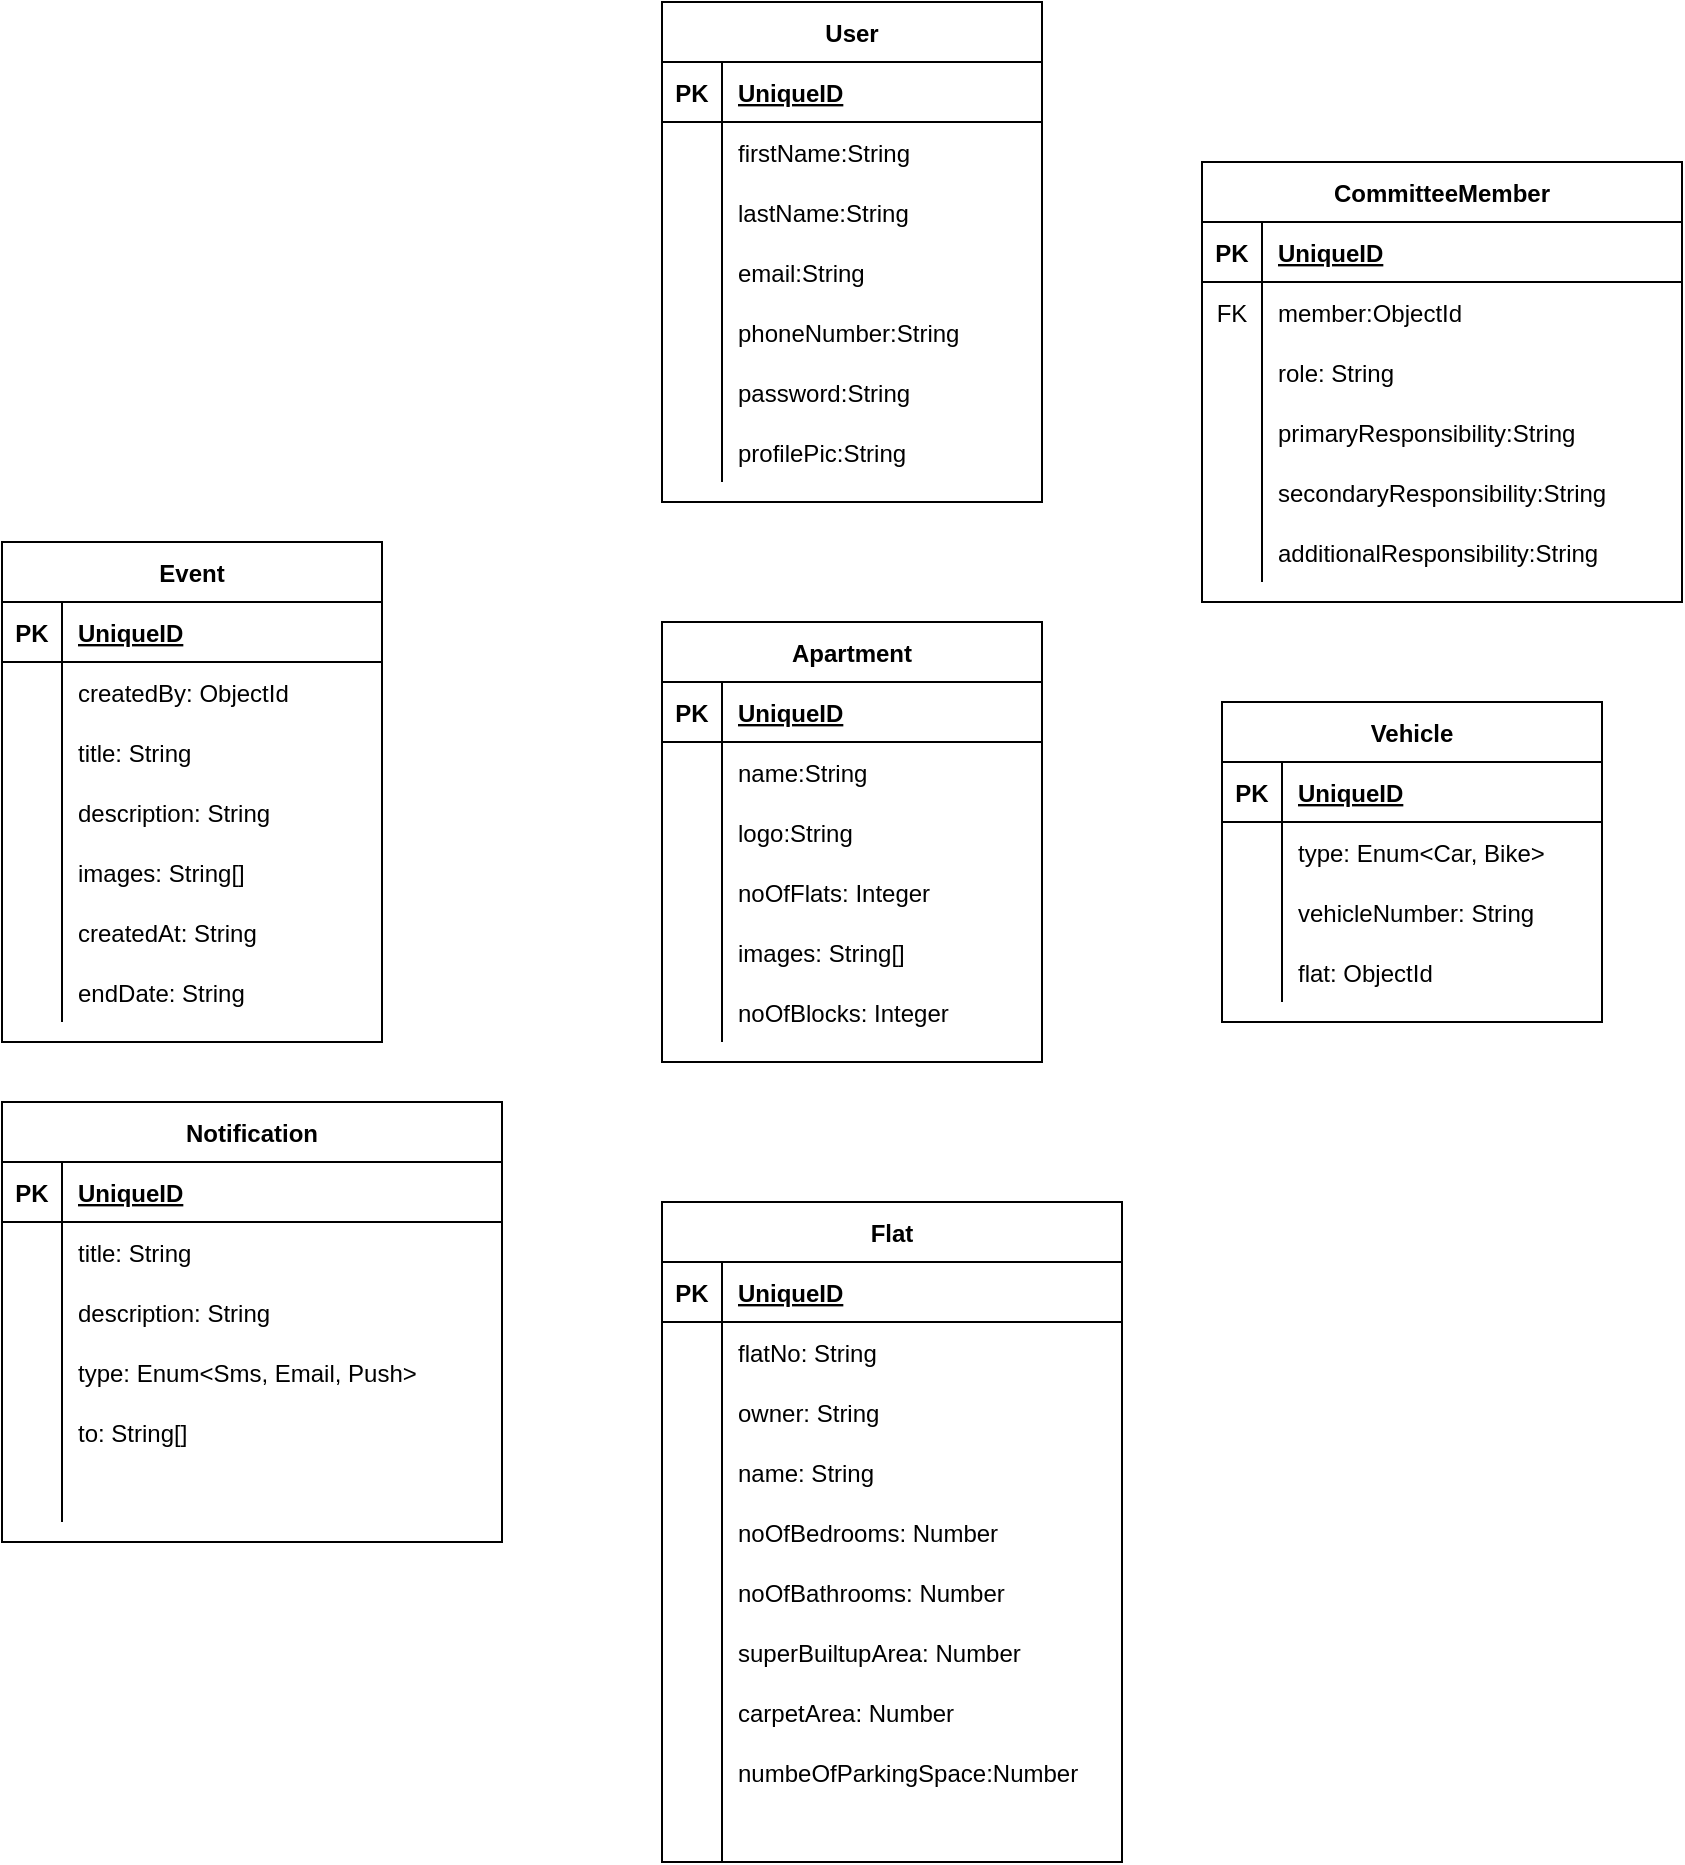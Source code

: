 <mxfile version="14.1.8" type="device" pages="2"><diagram id="QpF4ZNoYG2fnQJ7es5pS" name="Page-1"><mxGraphModel dx="1830" dy="1894" grid="1" gridSize="10" guides="1" tooltips="1" connect="1" arrows="1" fold="1" page="1" pageScale="1" pageWidth="827" pageHeight="1169" math="0" shadow="0"><root><mxCell id="0"/><mxCell id="1" parent="0"/><mxCell id="-lyYfyYFpXRV5Xuhz_XI-1" value="Apartment" style="shape=table;startSize=30;container=1;collapsible=1;childLayout=tableLayout;fixedRows=1;rowLines=0;fontStyle=1;align=center;resizeLast=1;" vertex="1" parent="1"><mxGeometry x="280" y="180" width="190" height="220" as="geometry"/></mxCell><mxCell id="-lyYfyYFpXRV5Xuhz_XI-2" value="" style="shape=partialRectangle;collapsible=0;dropTarget=0;pointerEvents=0;fillColor=none;top=0;left=0;bottom=1;right=0;points=[[0,0.5],[1,0.5]];portConstraint=eastwest;" vertex="1" parent="-lyYfyYFpXRV5Xuhz_XI-1"><mxGeometry y="30" width="190" height="30" as="geometry"/></mxCell><mxCell id="-lyYfyYFpXRV5Xuhz_XI-3" value="PK" style="shape=partialRectangle;connectable=0;fillColor=none;top=0;left=0;bottom=0;right=0;fontStyle=1;overflow=hidden;" vertex="1" parent="-lyYfyYFpXRV5Xuhz_XI-2"><mxGeometry width="30" height="30" as="geometry"/></mxCell><mxCell id="-lyYfyYFpXRV5Xuhz_XI-4" value="UniqueID" style="shape=partialRectangle;connectable=0;fillColor=none;top=0;left=0;bottom=0;right=0;align=left;spacingLeft=6;fontStyle=5;overflow=hidden;" vertex="1" parent="-lyYfyYFpXRV5Xuhz_XI-2"><mxGeometry x="30" width="160" height="30" as="geometry"/></mxCell><mxCell id="-lyYfyYFpXRV5Xuhz_XI-5" value="" style="shape=partialRectangle;collapsible=0;dropTarget=0;pointerEvents=0;fillColor=none;top=0;left=0;bottom=0;right=0;points=[[0,0.5],[1,0.5]];portConstraint=eastwest;" vertex="1" parent="-lyYfyYFpXRV5Xuhz_XI-1"><mxGeometry y="60" width="190" height="30" as="geometry"/></mxCell><mxCell id="-lyYfyYFpXRV5Xuhz_XI-6" value="" style="shape=partialRectangle;connectable=0;fillColor=none;top=0;left=0;bottom=0;right=0;editable=1;overflow=hidden;" vertex="1" parent="-lyYfyYFpXRV5Xuhz_XI-5"><mxGeometry width="30" height="30" as="geometry"/></mxCell><mxCell id="-lyYfyYFpXRV5Xuhz_XI-7" value="name:String" style="shape=partialRectangle;connectable=0;fillColor=none;top=0;left=0;bottom=0;right=0;align=left;spacingLeft=6;overflow=hidden;" vertex="1" parent="-lyYfyYFpXRV5Xuhz_XI-5"><mxGeometry x="30" width="160" height="30" as="geometry"/></mxCell><mxCell id="-lyYfyYFpXRV5Xuhz_XI-8" value="" style="shape=partialRectangle;collapsible=0;dropTarget=0;pointerEvents=0;fillColor=none;top=0;left=0;bottom=0;right=0;points=[[0,0.5],[1,0.5]];portConstraint=eastwest;" vertex="1" parent="-lyYfyYFpXRV5Xuhz_XI-1"><mxGeometry y="90" width="190" height="30" as="geometry"/></mxCell><mxCell id="-lyYfyYFpXRV5Xuhz_XI-9" value="" style="shape=partialRectangle;connectable=0;fillColor=none;top=0;left=0;bottom=0;right=0;editable=1;overflow=hidden;" vertex="1" parent="-lyYfyYFpXRV5Xuhz_XI-8"><mxGeometry width="30" height="30" as="geometry"/></mxCell><mxCell id="-lyYfyYFpXRV5Xuhz_XI-10" value="logo:String" style="shape=partialRectangle;connectable=0;fillColor=none;top=0;left=0;bottom=0;right=0;align=left;spacingLeft=6;overflow=hidden;" vertex="1" parent="-lyYfyYFpXRV5Xuhz_XI-8"><mxGeometry x="30" width="160" height="30" as="geometry"/></mxCell><mxCell id="-lyYfyYFpXRV5Xuhz_XI-11" value="" style="shape=partialRectangle;collapsible=0;dropTarget=0;pointerEvents=0;fillColor=none;top=0;left=0;bottom=0;right=0;points=[[0,0.5],[1,0.5]];portConstraint=eastwest;" vertex="1" parent="-lyYfyYFpXRV5Xuhz_XI-1"><mxGeometry y="120" width="190" height="30" as="geometry"/></mxCell><mxCell id="-lyYfyYFpXRV5Xuhz_XI-12" value="" style="shape=partialRectangle;connectable=0;fillColor=none;top=0;left=0;bottom=0;right=0;editable=1;overflow=hidden;" vertex="1" parent="-lyYfyYFpXRV5Xuhz_XI-11"><mxGeometry width="30" height="30" as="geometry"/></mxCell><mxCell id="-lyYfyYFpXRV5Xuhz_XI-13" value="noOfFlats: Integer" style="shape=partialRectangle;connectable=0;fillColor=none;top=0;left=0;bottom=0;right=0;align=left;spacingLeft=6;overflow=hidden;" vertex="1" parent="-lyYfyYFpXRV5Xuhz_XI-11"><mxGeometry x="30" width="160" height="30" as="geometry"/></mxCell><mxCell id="-lyYfyYFpXRV5Xuhz_XI-107" value="" style="shape=partialRectangle;collapsible=0;dropTarget=0;pointerEvents=0;fillColor=none;top=0;left=0;bottom=0;right=0;points=[[0,0.5],[1,0.5]];portConstraint=eastwest;" vertex="1" parent="-lyYfyYFpXRV5Xuhz_XI-1"><mxGeometry y="150" width="190" height="30" as="geometry"/></mxCell><mxCell id="-lyYfyYFpXRV5Xuhz_XI-108" value="" style="shape=partialRectangle;connectable=0;fillColor=none;top=0;left=0;bottom=0;right=0;editable=1;overflow=hidden;" vertex="1" parent="-lyYfyYFpXRV5Xuhz_XI-107"><mxGeometry width="30" height="30" as="geometry"/></mxCell><mxCell id="-lyYfyYFpXRV5Xuhz_XI-109" value="images: String[]" style="shape=partialRectangle;connectable=0;fillColor=none;top=0;left=0;bottom=0;right=0;align=left;spacingLeft=6;overflow=hidden;" vertex="1" parent="-lyYfyYFpXRV5Xuhz_XI-107"><mxGeometry x="30" width="160" height="30" as="geometry"/></mxCell><mxCell id="-lyYfyYFpXRV5Xuhz_XI-116" value="" style="shape=partialRectangle;collapsible=0;dropTarget=0;pointerEvents=0;fillColor=none;top=0;left=0;bottom=0;right=0;points=[[0,0.5],[1,0.5]];portConstraint=eastwest;" vertex="1" parent="-lyYfyYFpXRV5Xuhz_XI-1"><mxGeometry y="180" width="190" height="30" as="geometry"/></mxCell><mxCell id="-lyYfyYFpXRV5Xuhz_XI-117" value="" style="shape=partialRectangle;connectable=0;fillColor=none;top=0;left=0;bottom=0;right=0;editable=1;overflow=hidden;" vertex="1" parent="-lyYfyYFpXRV5Xuhz_XI-116"><mxGeometry width="30" height="30" as="geometry"/></mxCell><mxCell id="-lyYfyYFpXRV5Xuhz_XI-118" value="noOfBlocks: Integer" style="shape=partialRectangle;connectable=0;fillColor=none;top=0;left=0;bottom=0;right=0;align=left;spacingLeft=6;overflow=hidden;" vertex="1" parent="-lyYfyYFpXRV5Xuhz_XI-116"><mxGeometry x="30" width="160" height="30" as="geometry"/></mxCell><mxCell id="-lyYfyYFpXRV5Xuhz_XI-14" value="User" style="shape=table;startSize=30;container=1;collapsible=1;childLayout=tableLayout;fixedRows=1;rowLines=0;fontStyle=1;align=center;resizeLast=1;" vertex="1" parent="1"><mxGeometry x="280" y="-130" width="190" height="250" as="geometry"/></mxCell><mxCell id="-lyYfyYFpXRV5Xuhz_XI-15" value="" style="shape=partialRectangle;collapsible=0;dropTarget=0;pointerEvents=0;fillColor=none;top=0;left=0;bottom=1;right=0;points=[[0,0.5],[1,0.5]];portConstraint=eastwest;" vertex="1" parent="-lyYfyYFpXRV5Xuhz_XI-14"><mxGeometry y="30" width="190" height="30" as="geometry"/></mxCell><mxCell id="-lyYfyYFpXRV5Xuhz_XI-16" value="PK" style="shape=partialRectangle;connectable=0;fillColor=none;top=0;left=0;bottom=0;right=0;fontStyle=1;overflow=hidden;" vertex="1" parent="-lyYfyYFpXRV5Xuhz_XI-15"><mxGeometry width="30" height="30" as="geometry"/></mxCell><mxCell id="-lyYfyYFpXRV5Xuhz_XI-17" value="UniqueID" style="shape=partialRectangle;connectable=0;fillColor=none;top=0;left=0;bottom=0;right=0;align=left;spacingLeft=6;fontStyle=5;overflow=hidden;" vertex="1" parent="-lyYfyYFpXRV5Xuhz_XI-15"><mxGeometry x="30" width="160" height="30" as="geometry"/></mxCell><mxCell id="-lyYfyYFpXRV5Xuhz_XI-18" value="" style="shape=partialRectangle;collapsible=0;dropTarget=0;pointerEvents=0;fillColor=none;top=0;left=0;bottom=0;right=0;points=[[0,0.5],[1,0.5]];portConstraint=eastwest;" vertex="1" parent="-lyYfyYFpXRV5Xuhz_XI-14"><mxGeometry y="60" width="190" height="30" as="geometry"/></mxCell><mxCell id="-lyYfyYFpXRV5Xuhz_XI-19" value="" style="shape=partialRectangle;connectable=0;fillColor=none;top=0;left=0;bottom=0;right=0;editable=1;overflow=hidden;" vertex="1" parent="-lyYfyYFpXRV5Xuhz_XI-18"><mxGeometry width="30" height="30" as="geometry"/></mxCell><mxCell id="-lyYfyYFpXRV5Xuhz_XI-20" value="firstName:String" style="shape=partialRectangle;connectable=0;fillColor=none;top=0;left=0;bottom=0;right=0;align=left;spacingLeft=6;overflow=hidden;" vertex="1" parent="-lyYfyYFpXRV5Xuhz_XI-18"><mxGeometry x="30" width="160" height="30" as="geometry"/></mxCell><mxCell id="-lyYfyYFpXRV5Xuhz_XI-21" value="" style="shape=partialRectangle;collapsible=0;dropTarget=0;pointerEvents=0;fillColor=none;top=0;left=0;bottom=0;right=0;points=[[0,0.5],[1,0.5]];portConstraint=eastwest;" vertex="1" parent="-lyYfyYFpXRV5Xuhz_XI-14"><mxGeometry y="90" width="190" height="30" as="geometry"/></mxCell><mxCell id="-lyYfyYFpXRV5Xuhz_XI-22" value="" style="shape=partialRectangle;connectable=0;fillColor=none;top=0;left=0;bottom=0;right=0;editable=1;overflow=hidden;" vertex="1" parent="-lyYfyYFpXRV5Xuhz_XI-21"><mxGeometry width="30" height="30" as="geometry"/></mxCell><mxCell id="-lyYfyYFpXRV5Xuhz_XI-23" value="lastName:String" style="shape=partialRectangle;connectable=0;fillColor=none;top=0;left=0;bottom=0;right=0;align=left;spacingLeft=6;overflow=hidden;" vertex="1" parent="-lyYfyYFpXRV5Xuhz_XI-21"><mxGeometry x="30" width="160" height="30" as="geometry"/></mxCell><mxCell id="-lyYfyYFpXRV5Xuhz_XI-92" value="" style="shape=partialRectangle;collapsible=0;dropTarget=0;pointerEvents=0;fillColor=none;top=0;left=0;bottom=0;right=0;points=[[0,0.5],[1,0.5]];portConstraint=eastwest;" vertex="1" parent="-lyYfyYFpXRV5Xuhz_XI-14"><mxGeometry y="120" width="190" height="30" as="geometry"/></mxCell><mxCell id="-lyYfyYFpXRV5Xuhz_XI-93" value="" style="shape=partialRectangle;connectable=0;fillColor=none;top=0;left=0;bottom=0;right=0;editable=1;overflow=hidden;" vertex="1" parent="-lyYfyYFpXRV5Xuhz_XI-92"><mxGeometry width="30" height="30" as="geometry"/></mxCell><mxCell id="-lyYfyYFpXRV5Xuhz_XI-94" value="email:String" style="shape=partialRectangle;connectable=0;fillColor=none;top=0;left=0;bottom=0;right=0;align=left;spacingLeft=6;overflow=hidden;" vertex="1" parent="-lyYfyYFpXRV5Xuhz_XI-92"><mxGeometry x="30" width="160" height="30" as="geometry"/></mxCell><mxCell id="-lyYfyYFpXRV5Xuhz_XI-95" value="" style="shape=partialRectangle;collapsible=0;dropTarget=0;pointerEvents=0;fillColor=none;top=0;left=0;bottom=0;right=0;points=[[0,0.5],[1,0.5]];portConstraint=eastwest;" vertex="1" parent="-lyYfyYFpXRV5Xuhz_XI-14"><mxGeometry y="150" width="190" height="30" as="geometry"/></mxCell><mxCell id="-lyYfyYFpXRV5Xuhz_XI-96" value="" style="shape=partialRectangle;connectable=0;fillColor=none;top=0;left=0;bottom=0;right=0;editable=1;overflow=hidden;" vertex="1" parent="-lyYfyYFpXRV5Xuhz_XI-95"><mxGeometry width="30" height="30" as="geometry"/></mxCell><mxCell id="-lyYfyYFpXRV5Xuhz_XI-97" value="phoneNumber:String" style="shape=partialRectangle;connectable=0;fillColor=none;top=0;left=0;bottom=0;right=0;align=left;spacingLeft=6;overflow=hidden;" vertex="1" parent="-lyYfyYFpXRV5Xuhz_XI-95"><mxGeometry x="30" width="160" height="30" as="geometry"/></mxCell><mxCell id="-lyYfyYFpXRV5Xuhz_XI-98" value="" style="shape=partialRectangle;collapsible=0;dropTarget=0;pointerEvents=0;fillColor=none;top=0;left=0;bottom=0;right=0;points=[[0,0.5],[1,0.5]];portConstraint=eastwest;" vertex="1" parent="-lyYfyYFpXRV5Xuhz_XI-14"><mxGeometry y="180" width="190" height="30" as="geometry"/></mxCell><mxCell id="-lyYfyYFpXRV5Xuhz_XI-99" value="" style="shape=partialRectangle;connectable=0;fillColor=none;top=0;left=0;bottom=0;right=0;editable=1;overflow=hidden;" vertex="1" parent="-lyYfyYFpXRV5Xuhz_XI-98"><mxGeometry width="30" height="30" as="geometry"/></mxCell><mxCell id="-lyYfyYFpXRV5Xuhz_XI-100" value="password:String" style="shape=partialRectangle;connectable=0;fillColor=none;top=0;left=0;bottom=0;right=0;align=left;spacingLeft=6;overflow=hidden;" vertex="1" parent="-lyYfyYFpXRV5Xuhz_XI-98"><mxGeometry x="30" width="160" height="30" as="geometry"/></mxCell><mxCell id="-lyYfyYFpXRV5Xuhz_XI-24" value="" style="shape=partialRectangle;collapsible=0;dropTarget=0;pointerEvents=0;fillColor=none;top=0;left=0;bottom=0;right=0;points=[[0,0.5],[1,0.5]];portConstraint=eastwest;" vertex="1" parent="-lyYfyYFpXRV5Xuhz_XI-14"><mxGeometry y="210" width="190" height="30" as="geometry"/></mxCell><mxCell id="-lyYfyYFpXRV5Xuhz_XI-25" value="" style="shape=partialRectangle;connectable=0;fillColor=none;top=0;left=0;bottom=0;right=0;editable=1;overflow=hidden;" vertex="1" parent="-lyYfyYFpXRV5Xuhz_XI-24"><mxGeometry width="30" height="30" as="geometry"/></mxCell><mxCell id="-lyYfyYFpXRV5Xuhz_XI-26" value="profilePic:String" style="shape=partialRectangle;connectable=0;fillColor=none;top=0;left=0;bottom=0;right=0;align=left;spacingLeft=6;overflow=hidden;" vertex="1" parent="-lyYfyYFpXRV5Xuhz_XI-24"><mxGeometry x="30" width="160" height="30" as="geometry"/></mxCell><mxCell id="-lyYfyYFpXRV5Xuhz_XI-27" value="Flat" style="shape=table;startSize=30;container=1;collapsible=1;childLayout=tableLayout;fixedRows=1;rowLines=0;fontStyle=1;align=center;resizeLast=1;" vertex="1" parent="1"><mxGeometry x="280" y="470" width="230" height="330" as="geometry"/></mxCell><mxCell id="-lyYfyYFpXRV5Xuhz_XI-28" value="" style="shape=partialRectangle;collapsible=0;dropTarget=0;pointerEvents=0;fillColor=none;top=0;left=0;bottom=1;right=0;points=[[0,0.5],[1,0.5]];portConstraint=eastwest;" vertex="1" parent="-lyYfyYFpXRV5Xuhz_XI-27"><mxGeometry y="30" width="230" height="30" as="geometry"/></mxCell><mxCell id="-lyYfyYFpXRV5Xuhz_XI-29" value="PK" style="shape=partialRectangle;connectable=0;fillColor=none;top=0;left=0;bottom=0;right=0;fontStyle=1;overflow=hidden;" vertex="1" parent="-lyYfyYFpXRV5Xuhz_XI-28"><mxGeometry width="30" height="30" as="geometry"/></mxCell><mxCell id="-lyYfyYFpXRV5Xuhz_XI-30" value="UniqueID" style="shape=partialRectangle;connectable=0;fillColor=none;top=0;left=0;bottom=0;right=0;align=left;spacingLeft=6;fontStyle=5;overflow=hidden;" vertex="1" parent="-lyYfyYFpXRV5Xuhz_XI-28"><mxGeometry x="30" width="200" height="30" as="geometry"/></mxCell><mxCell id="-lyYfyYFpXRV5Xuhz_XI-31" value="" style="shape=partialRectangle;collapsible=0;dropTarget=0;pointerEvents=0;fillColor=none;top=0;left=0;bottom=0;right=0;points=[[0,0.5],[1,0.5]];portConstraint=eastwest;" vertex="1" parent="-lyYfyYFpXRV5Xuhz_XI-27"><mxGeometry y="60" width="230" height="30" as="geometry"/></mxCell><mxCell id="-lyYfyYFpXRV5Xuhz_XI-32" value="" style="shape=partialRectangle;connectable=0;fillColor=none;top=0;left=0;bottom=0;right=0;editable=1;overflow=hidden;" vertex="1" parent="-lyYfyYFpXRV5Xuhz_XI-31"><mxGeometry width="30" height="30" as="geometry"/></mxCell><mxCell id="-lyYfyYFpXRV5Xuhz_XI-33" value="flatNo: String" style="shape=partialRectangle;connectable=0;fillColor=none;top=0;left=0;bottom=0;right=0;align=left;spacingLeft=6;overflow=hidden;" vertex="1" parent="-lyYfyYFpXRV5Xuhz_XI-31"><mxGeometry x="30" width="200" height="30" as="geometry"/></mxCell><mxCell id="-lyYfyYFpXRV5Xuhz_XI-34" value="" style="shape=partialRectangle;collapsible=0;dropTarget=0;pointerEvents=0;fillColor=none;top=0;left=0;bottom=0;right=0;points=[[0,0.5],[1,0.5]];portConstraint=eastwest;" vertex="1" parent="-lyYfyYFpXRV5Xuhz_XI-27"><mxGeometry y="90" width="230" height="30" as="geometry"/></mxCell><mxCell id="-lyYfyYFpXRV5Xuhz_XI-35" value="" style="shape=partialRectangle;connectable=0;fillColor=none;top=0;left=0;bottom=0;right=0;editable=1;overflow=hidden;" vertex="1" parent="-lyYfyYFpXRV5Xuhz_XI-34"><mxGeometry width="30" height="30" as="geometry"/></mxCell><mxCell id="-lyYfyYFpXRV5Xuhz_XI-36" value="owner: String" style="shape=partialRectangle;connectable=0;fillColor=none;top=0;left=0;bottom=0;right=0;align=left;spacingLeft=6;overflow=hidden;" vertex="1" parent="-lyYfyYFpXRV5Xuhz_XI-34"><mxGeometry x="30" width="200" height="30" as="geometry"/></mxCell><mxCell id="-lyYfyYFpXRV5Xuhz_XI-37" value="" style="shape=partialRectangle;collapsible=0;dropTarget=0;pointerEvents=0;fillColor=none;top=0;left=0;bottom=0;right=0;points=[[0,0.5],[1,0.5]];portConstraint=eastwest;" vertex="1" parent="-lyYfyYFpXRV5Xuhz_XI-27"><mxGeometry y="120" width="230" height="30" as="geometry"/></mxCell><mxCell id="-lyYfyYFpXRV5Xuhz_XI-38" value="" style="shape=partialRectangle;connectable=0;fillColor=none;top=0;left=0;bottom=0;right=0;editable=1;overflow=hidden;" vertex="1" parent="-lyYfyYFpXRV5Xuhz_XI-37"><mxGeometry width="30" height="30" as="geometry"/></mxCell><mxCell id="-lyYfyYFpXRV5Xuhz_XI-39" value="name: String" style="shape=partialRectangle;connectable=0;fillColor=none;top=0;left=0;bottom=0;right=0;align=left;spacingLeft=6;overflow=hidden;" vertex="1" parent="-lyYfyYFpXRV5Xuhz_XI-37"><mxGeometry x="30" width="200" height="30" as="geometry"/></mxCell><mxCell id="-lyYfyYFpXRV5Xuhz_XI-132" value="" style="shape=partialRectangle;collapsible=0;dropTarget=0;pointerEvents=0;fillColor=none;top=0;left=0;bottom=0;right=0;points=[[0,0.5],[1,0.5]];portConstraint=eastwest;" vertex="1" parent="-lyYfyYFpXRV5Xuhz_XI-27"><mxGeometry y="150" width="230" height="30" as="geometry"/></mxCell><mxCell id="-lyYfyYFpXRV5Xuhz_XI-133" value="" style="shape=partialRectangle;connectable=0;fillColor=none;top=0;left=0;bottom=0;right=0;editable=1;overflow=hidden;" vertex="1" parent="-lyYfyYFpXRV5Xuhz_XI-132"><mxGeometry width="30" height="30" as="geometry"/></mxCell><mxCell id="-lyYfyYFpXRV5Xuhz_XI-134" value="noOfBedrooms: Number" style="shape=partialRectangle;connectable=0;fillColor=none;top=0;left=0;bottom=0;right=0;align=left;spacingLeft=6;overflow=hidden;" vertex="1" parent="-lyYfyYFpXRV5Xuhz_XI-132"><mxGeometry x="30" width="200" height="30" as="geometry"/></mxCell><mxCell id="-lyYfyYFpXRV5Xuhz_XI-135" value="" style="shape=partialRectangle;collapsible=0;dropTarget=0;pointerEvents=0;fillColor=none;top=0;left=0;bottom=0;right=0;points=[[0,0.5],[1,0.5]];portConstraint=eastwest;" vertex="1" parent="-lyYfyYFpXRV5Xuhz_XI-27"><mxGeometry y="180" width="230" height="30" as="geometry"/></mxCell><mxCell id="-lyYfyYFpXRV5Xuhz_XI-136" value="" style="shape=partialRectangle;connectable=0;fillColor=none;top=0;left=0;bottom=0;right=0;editable=1;overflow=hidden;" vertex="1" parent="-lyYfyYFpXRV5Xuhz_XI-135"><mxGeometry width="30" height="30" as="geometry"/></mxCell><mxCell id="-lyYfyYFpXRV5Xuhz_XI-137" value="noOfBathrooms: Number" style="shape=partialRectangle;connectable=0;fillColor=none;top=0;left=0;bottom=0;right=0;align=left;spacingLeft=6;overflow=hidden;" vertex="1" parent="-lyYfyYFpXRV5Xuhz_XI-135"><mxGeometry x="30" width="200" height="30" as="geometry"/></mxCell><mxCell id="-lyYfyYFpXRV5Xuhz_XI-138" value="" style="shape=partialRectangle;collapsible=0;dropTarget=0;pointerEvents=0;fillColor=none;top=0;left=0;bottom=0;right=0;points=[[0,0.5],[1,0.5]];portConstraint=eastwest;" vertex="1" parent="-lyYfyYFpXRV5Xuhz_XI-27"><mxGeometry y="210" width="230" height="30" as="geometry"/></mxCell><mxCell id="-lyYfyYFpXRV5Xuhz_XI-139" value="" style="shape=partialRectangle;connectable=0;fillColor=none;top=0;left=0;bottom=0;right=0;editable=1;overflow=hidden;" vertex="1" parent="-lyYfyYFpXRV5Xuhz_XI-138"><mxGeometry width="30" height="30" as="geometry"/></mxCell><mxCell id="-lyYfyYFpXRV5Xuhz_XI-140" value="superBuiltupArea: Number" style="shape=partialRectangle;connectable=0;fillColor=none;top=0;left=0;bottom=0;right=0;align=left;spacingLeft=6;overflow=hidden;" vertex="1" parent="-lyYfyYFpXRV5Xuhz_XI-138"><mxGeometry x="30" width="200" height="30" as="geometry"/></mxCell><mxCell id="-lyYfyYFpXRV5Xuhz_XI-163" value="" style="shape=partialRectangle;collapsible=0;dropTarget=0;pointerEvents=0;fillColor=none;top=0;left=0;bottom=0;right=0;points=[[0,0.5],[1,0.5]];portConstraint=eastwest;" vertex="1" parent="-lyYfyYFpXRV5Xuhz_XI-27"><mxGeometry y="240" width="230" height="30" as="geometry"/></mxCell><mxCell id="-lyYfyYFpXRV5Xuhz_XI-164" value="" style="shape=partialRectangle;connectable=0;fillColor=none;top=0;left=0;bottom=0;right=0;editable=1;overflow=hidden;" vertex="1" parent="-lyYfyYFpXRV5Xuhz_XI-163"><mxGeometry width="30" height="30" as="geometry"/></mxCell><mxCell id="-lyYfyYFpXRV5Xuhz_XI-165" value="carpetArea: Number" style="shape=partialRectangle;connectable=0;fillColor=none;top=0;left=0;bottom=0;right=0;align=left;spacingLeft=6;overflow=hidden;" vertex="1" parent="-lyYfyYFpXRV5Xuhz_XI-163"><mxGeometry x="30" width="200" height="30" as="geometry"/></mxCell><mxCell id="-lyYfyYFpXRV5Xuhz_XI-166" value="" style="shape=partialRectangle;collapsible=0;dropTarget=0;pointerEvents=0;fillColor=none;top=0;left=0;bottom=0;right=0;points=[[0,0.5],[1,0.5]];portConstraint=eastwest;" vertex="1" parent="-lyYfyYFpXRV5Xuhz_XI-27"><mxGeometry y="270" width="230" height="30" as="geometry"/></mxCell><mxCell id="-lyYfyYFpXRV5Xuhz_XI-167" value="" style="shape=partialRectangle;connectable=0;fillColor=none;top=0;left=0;bottom=0;right=0;editable=1;overflow=hidden;" vertex="1" parent="-lyYfyYFpXRV5Xuhz_XI-166"><mxGeometry width="30" height="30" as="geometry"/></mxCell><mxCell id="-lyYfyYFpXRV5Xuhz_XI-168" value="numbeOfParkingSpace:Number" style="shape=partialRectangle;connectable=0;fillColor=none;top=0;left=0;bottom=0;right=0;align=left;spacingLeft=6;overflow=hidden;" vertex="1" parent="-lyYfyYFpXRV5Xuhz_XI-166"><mxGeometry x="30" width="200" height="30" as="geometry"/></mxCell><mxCell id="-lyYfyYFpXRV5Xuhz_XI-169" value="" style="shape=partialRectangle;collapsible=0;dropTarget=0;pointerEvents=0;fillColor=none;top=0;left=0;bottom=0;right=0;points=[[0,0.5],[1,0.5]];portConstraint=eastwest;" vertex="1" parent="-lyYfyYFpXRV5Xuhz_XI-27"><mxGeometry y="300" width="230" height="30" as="geometry"/></mxCell><mxCell id="-lyYfyYFpXRV5Xuhz_XI-170" value="" style="shape=partialRectangle;connectable=0;fillColor=none;top=0;left=0;bottom=0;right=0;editable=1;overflow=hidden;" vertex="1" parent="-lyYfyYFpXRV5Xuhz_XI-169"><mxGeometry width="30" height="30" as="geometry"/></mxCell><mxCell id="-lyYfyYFpXRV5Xuhz_XI-171" value="" style="shape=partialRectangle;connectable=0;fillColor=none;top=0;left=0;bottom=0;right=0;align=left;spacingLeft=6;overflow=hidden;" vertex="1" parent="-lyYfyYFpXRV5Xuhz_XI-169"><mxGeometry x="30" width="200" height="30" as="geometry"/></mxCell><mxCell id="-lyYfyYFpXRV5Xuhz_XI-40" value="Vehicle" style="shape=table;startSize=30;container=1;collapsible=1;childLayout=tableLayout;fixedRows=1;rowLines=0;fontStyle=1;align=center;resizeLast=1;" vertex="1" parent="1"><mxGeometry x="560" y="220" width="190" height="160" as="geometry"/></mxCell><mxCell id="-lyYfyYFpXRV5Xuhz_XI-41" value="" style="shape=partialRectangle;collapsible=0;dropTarget=0;pointerEvents=0;fillColor=none;top=0;left=0;bottom=1;right=0;points=[[0,0.5],[1,0.5]];portConstraint=eastwest;" vertex="1" parent="-lyYfyYFpXRV5Xuhz_XI-40"><mxGeometry y="30" width="190" height="30" as="geometry"/></mxCell><mxCell id="-lyYfyYFpXRV5Xuhz_XI-42" value="PK" style="shape=partialRectangle;connectable=0;fillColor=none;top=0;left=0;bottom=0;right=0;fontStyle=1;overflow=hidden;" vertex="1" parent="-lyYfyYFpXRV5Xuhz_XI-41"><mxGeometry width="30" height="30" as="geometry"/></mxCell><mxCell id="-lyYfyYFpXRV5Xuhz_XI-43" value="UniqueID" style="shape=partialRectangle;connectable=0;fillColor=none;top=0;left=0;bottom=0;right=0;align=left;spacingLeft=6;fontStyle=5;overflow=hidden;" vertex="1" parent="-lyYfyYFpXRV5Xuhz_XI-41"><mxGeometry x="30" width="160" height="30" as="geometry"/></mxCell><mxCell id="-lyYfyYFpXRV5Xuhz_XI-44" value="" style="shape=partialRectangle;collapsible=0;dropTarget=0;pointerEvents=0;fillColor=none;top=0;left=0;bottom=0;right=0;points=[[0,0.5],[1,0.5]];portConstraint=eastwest;" vertex="1" parent="-lyYfyYFpXRV5Xuhz_XI-40"><mxGeometry y="60" width="190" height="30" as="geometry"/></mxCell><mxCell id="-lyYfyYFpXRV5Xuhz_XI-45" value="" style="shape=partialRectangle;connectable=0;fillColor=none;top=0;left=0;bottom=0;right=0;editable=1;overflow=hidden;" vertex="1" parent="-lyYfyYFpXRV5Xuhz_XI-44"><mxGeometry width="30" height="30" as="geometry"/></mxCell><mxCell id="-lyYfyYFpXRV5Xuhz_XI-46" value="type: Enum&lt;Car, Bike&gt;" style="shape=partialRectangle;connectable=0;fillColor=none;top=0;left=0;bottom=0;right=0;align=left;spacingLeft=6;overflow=hidden;" vertex="1" parent="-lyYfyYFpXRV5Xuhz_XI-44"><mxGeometry x="30" width="160" height="30" as="geometry"/></mxCell><mxCell id="-lyYfyYFpXRV5Xuhz_XI-47" value="" style="shape=partialRectangle;collapsible=0;dropTarget=0;pointerEvents=0;fillColor=none;top=0;left=0;bottom=0;right=0;points=[[0,0.5],[1,0.5]];portConstraint=eastwest;" vertex="1" parent="-lyYfyYFpXRV5Xuhz_XI-40"><mxGeometry y="90" width="190" height="30" as="geometry"/></mxCell><mxCell id="-lyYfyYFpXRV5Xuhz_XI-48" value="" style="shape=partialRectangle;connectable=0;fillColor=none;top=0;left=0;bottom=0;right=0;editable=1;overflow=hidden;" vertex="1" parent="-lyYfyYFpXRV5Xuhz_XI-47"><mxGeometry width="30" height="30" as="geometry"/></mxCell><mxCell id="-lyYfyYFpXRV5Xuhz_XI-49" value="vehicleNumber: String" style="shape=partialRectangle;connectable=0;fillColor=none;top=0;left=0;bottom=0;right=0;align=left;spacingLeft=6;overflow=hidden;" vertex="1" parent="-lyYfyYFpXRV5Xuhz_XI-47"><mxGeometry x="30" width="160" height="30" as="geometry"/></mxCell><mxCell id="-lyYfyYFpXRV5Xuhz_XI-50" value="" style="shape=partialRectangle;collapsible=0;dropTarget=0;pointerEvents=0;fillColor=none;top=0;left=0;bottom=0;right=0;points=[[0,0.5],[1,0.5]];portConstraint=eastwest;" vertex="1" parent="-lyYfyYFpXRV5Xuhz_XI-40"><mxGeometry y="120" width="190" height="30" as="geometry"/></mxCell><mxCell id="-lyYfyYFpXRV5Xuhz_XI-51" value="" style="shape=partialRectangle;connectable=0;fillColor=none;top=0;left=0;bottom=0;right=0;editable=1;overflow=hidden;" vertex="1" parent="-lyYfyYFpXRV5Xuhz_XI-50"><mxGeometry width="30" height="30" as="geometry"/></mxCell><mxCell id="-lyYfyYFpXRV5Xuhz_XI-52" value="flat: ObjectId" style="shape=partialRectangle;connectable=0;fillColor=none;top=0;left=0;bottom=0;right=0;align=left;spacingLeft=6;overflow=hidden;" vertex="1" parent="-lyYfyYFpXRV5Xuhz_XI-50"><mxGeometry x="30" width="160" height="30" as="geometry"/></mxCell><mxCell id="-lyYfyYFpXRV5Xuhz_XI-53" value="Event" style="shape=table;startSize=30;container=1;collapsible=1;childLayout=tableLayout;fixedRows=1;rowLines=0;fontStyle=1;align=center;resizeLast=1;" vertex="1" parent="1"><mxGeometry x="-50" y="140" width="190" height="250" as="geometry"/></mxCell><mxCell id="-lyYfyYFpXRV5Xuhz_XI-54" value="" style="shape=partialRectangle;collapsible=0;dropTarget=0;pointerEvents=0;fillColor=none;top=0;left=0;bottom=1;right=0;points=[[0,0.5],[1,0.5]];portConstraint=eastwest;" vertex="1" parent="-lyYfyYFpXRV5Xuhz_XI-53"><mxGeometry y="30" width="190" height="30" as="geometry"/></mxCell><mxCell id="-lyYfyYFpXRV5Xuhz_XI-55" value="PK" style="shape=partialRectangle;connectable=0;fillColor=none;top=0;left=0;bottom=0;right=0;fontStyle=1;overflow=hidden;" vertex="1" parent="-lyYfyYFpXRV5Xuhz_XI-54"><mxGeometry width="30" height="30" as="geometry"/></mxCell><mxCell id="-lyYfyYFpXRV5Xuhz_XI-56" value="UniqueID" style="shape=partialRectangle;connectable=0;fillColor=none;top=0;left=0;bottom=0;right=0;align=left;spacingLeft=6;fontStyle=5;overflow=hidden;" vertex="1" parent="-lyYfyYFpXRV5Xuhz_XI-54"><mxGeometry x="30" width="160" height="30" as="geometry"/></mxCell><mxCell id="-lyYfyYFpXRV5Xuhz_XI-181" value="" style="shape=partialRectangle;collapsible=0;dropTarget=0;pointerEvents=0;fillColor=none;top=0;left=0;bottom=0;right=0;points=[[0,0.5],[1,0.5]];portConstraint=eastwest;" vertex="1" parent="-lyYfyYFpXRV5Xuhz_XI-53"><mxGeometry y="60" width="190" height="30" as="geometry"/></mxCell><mxCell id="-lyYfyYFpXRV5Xuhz_XI-182" value="" style="shape=partialRectangle;connectable=0;fillColor=none;top=0;left=0;bottom=0;right=0;editable=1;overflow=hidden;" vertex="1" parent="-lyYfyYFpXRV5Xuhz_XI-181"><mxGeometry width="30" height="30" as="geometry"/></mxCell><mxCell id="-lyYfyYFpXRV5Xuhz_XI-183" value="createdBy: ObjectId" style="shape=partialRectangle;connectable=0;fillColor=none;top=0;left=0;bottom=0;right=0;align=left;spacingLeft=6;overflow=hidden;" vertex="1" parent="-lyYfyYFpXRV5Xuhz_XI-181"><mxGeometry x="30" width="160" height="30" as="geometry"/></mxCell><mxCell id="-lyYfyYFpXRV5Xuhz_XI-57" value="" style="shape=partialRectangle;collapsible=0;dropTarget=0;pointerEvents=0;fillColor=none;top=0;left=0;bottom=0;right=0;points=[[0,0.5],[1,0.5]];portConstraint=eastwest;" vertex="1" parent="-lyYfyYFpXRV5Xuhz_XI-53"><mxGeometry y="90" width="190" height="30" as="geometry"/></mxCell><mxCell id="-lyYfyYFpXRV5Xuhz_XI-58" value="" style="shape=partialRectangle;connectable=0;fillColor=none;top=0;left=0;bottom=0;right=0;editable=1;overflow=hidden;" vertex="1" parent="-lyYfyYFpXRV5Xuhz_XI-57"><mxGeometry width="30" height="30" as="geometry"/></mxCell><mxCell id="-lyYfyYFpXRV5Xuhz_XI-59" value="title: String" style="shape=partialRectangle;connectable=0;fillColor=none;top=0;left=0;bottom=0;right=0;align=left;spacingLeft=6;overflow=hidden;" vertex="1" parent="-lyYfyYFpXRV5Xuhz_XI-57"><mxGeometry x="30" width="160" height="30" as="geometry"/></mxCell><mxCell id="-lyYfyYFpXRV5Xuhz_XI-60" value="" style="shape=partialRectangle;collapsible=0;dropTarget=0;pointerEvents=0;fillColor=none;top=0;left=0;bottom=0;right=0;points=[[0,0.5],[1,0.5]];portConstraint=eastwest;" vertex="1" parent="-lyYfyYFpXRV5Xuhz_XI-53"><mxGeometry y="120" width="190" height="30" as="geometry"/></mxCell><mxCell id="-lyYfyYFpXRV5Xuhz_XI-61" value="" style="shape=partialRectangle;connectable=0;fillColor=none;top=0;left=0;bottom=0;right=0;editable=1;overflow=hidden;" vertex="1" parent="-lyYfyYFpXRV5Xuhz_XI-60"><mxGeometry width="30" height="30" as="geometry"/></mxCell><mxCell id="-lyYfyYFpXRV5Xuhz_XI-62" value="description: String" style="shape=partialRectangle;connectable=0;fillColor=none;top=0;left=0;bottom=0;right=0;align=left;spacingLeft=6;overflow=hidden;" vertex="1" parent="-lyYfyYFpXRV5Xuhz_XI-60"><mxGeometry x="30" width="160" height="30" as="geometry"/></mxCell><mxCell id="-lyYfyYFpXRV5Xuhz_XI-175" value="" style="shape=partialRectangle;collapsible=0;dropTarget=0;pointerEvents=0;fillColor=none;top=0;left=0;bottom=0;right=0;points=[[0,0.5],[1,0.5]];portConstraint=eastwest;" vertex="1" parent="-lyYfyYFpXRV5Xuhz_XI-53"><mxGeometry y="150" width="190" height="30" as="geometry"/></mxCell><mxCell id="-lyYfyYFpXRV5Xuhz_XI-176" value="" style="shape=partialRectangle;connectable=0;fillColor=none;top=0;left=0;bottom=0;right=0;editable=1;overflow=hidden;" vertex="1" parent="-lyYfyYFpXRV5Xuhz_XI-175"><mxGeometry width="30" height="30" as="geometry"/></mxCell><mxCell id="-lyYfyYFpXRV5Xuhz_XI-177" value="images: String[]" style="shape=partialRectangle;connectable=0;fillColor=none;top=0;left=0;bottom=0;right=0;align=left;spacingLeft=6;overflow=hidden;" vertex="1" parent="-lyYfyYFpXRV5Xuhz_XI-175"><mxGeometry x="30" width="160" height="30" as="geometry"/></mxCell><mxCell id="-lyYfyYFpXRV5Xuhz_XI-178" value="" style="shape=partialRectangle;collapsible=0;dropTarget=0;pointerEvents=0;fillColor=none;top=0;left=0;bottom=0;right=0;points=[[0,0.5],[1,0.5]];portConstraint=eastwest;" vertex="1" parent="-lyYfyYFpXRV5Xuhz_XI-53"><mxGeometry y="180" width="190" height="30" as="geometry"/></mxCell><mxCell id="-lyYfyYFpXRV5Xuhz_XI-179" value="" style="shape=partialRectangle;connectable=0;fillColor=none;top=0;left=0;bottom=0;right=0;editable=1;overflow=hidden;" vertex="1" parent="-lyYfyYFpXRV5Xuhz_XI-178"><mxGeometry width="30" height="30" as="geometry"/></mxCell><mxCell id="-lyYfyYFpXRV5Xuhz_XI-180" value="createdAt: String" style="shape=partialRectangle;connectable=0;fillColor=none;top=0;left=0;bottom=0;right=0;align=left;spacingLeft=6;overflow=hidden;" vertex="1" parent="-lyYfyYFpXRV5Xuhz_XI-178"><mxGeometry x="30" width="160" height="30" as="geometry"/></mxCell><mxCell id="-lyYfyYFpXRV5Xuhz_XI-63" value="" style="shape=partialRectangle;collapsible=0;dropTarget=0;pointerEvents=0;fillColor=none;top=0;left=0;bottom=0;right=0;points=[[0,0.5],[1,0.5]];portConstraint=eastwest;" vertex="1" parent="-lyYfyYFpXRV5Xuhz_XI-53"><mxGeometry y="210" width="190" height="30" as="geometry"/></mxCell><mxCell id="-lyYfyYFpXRV5Xuhz_XI-64" value="" style="shape=partialRectangle;connectable=0;fillColor=none;top=0;left=0;bottom=0;right=0;editable=1;overflow=hidden;" vertex="1" parent="-lyYfyYFpXRV5Xuhz_XI-63"><mxGeometry width="30" height="30" as="geometry"/></mxCell><mxCell id="-lyYfyYFpXRV5Xuhz_XI-65" value="endDate: String" style="shape=partialRectangle;connectable=0;fillColor=none;top=0;left=0;bottom=0;right=0;align=left;spacingLeft=6;overflow=hidden;" vertex="1" parent="-lyYfyYFpXRV5Xuhz_XI-63"><mxGeometry x="30" width="160" height="30" as="geometry"/></mxCell><mxCell id="-lyYfyYFpXRV5Xuhz_XI-66" value="Notification" style="shape=table;startSize=30;container=1;collapsible=1;childLayout=tableLayout;fixedRows=1;rowLines=0;fontStyle=1;align=center;resizeLast=1;" vertex="1" parent="1"><mxGeometry x="-50" y="420" width="250" height="220" as="geometry"/></mxCell><mxCell id="-lyYfyYFpXRV5Xuhz_XI-67" value="" style="shape=partialRectangle;collapsible=0;dropTarget=0;pointerEvents=0;fillColor=none;top=0;left=0;bottom=1;right=0;points=[[0,0.5],[1,0.5]];portConstraint=eastwest;" vertex="1" parent="-lyYfyYFpXRV5Xuhz_XI-66"><mxGeometry y="30" width="250" height="30" as="geometry"/></mxCell><mxCell id="-lyYfyYFpXRV5Xuhz_XI-68" value="PK" style="shape=partialRectangle;connectable=0;fillColor=none;top=0;left=0;bottom=0;right=0;fontStyle=1;overflow=hidden;" vertex="1" parent="-lyYfyYFpXRV5Xuhz_XI-67"><mxGeometry width="30" height="30" as="geometry"/></mxCell><mxCell id="-lyYfyYFpXRV5Xuhz_XI-69" value="UniqueID" style="shape=partialRectangle;connectable=0;fillColor=none;top=0;left=0;bottom=0;right=0;align=left;spacingLeft=6;fontStyle=5;overflow=hidden;" vertex="1" parent="-lyYfyYFpXRV5Xuhz_XI-67"><mxGeometry x="30" width="220" height="30" as="geometry"/></mxCell><mxCell id="-lyYfyYFpXRV5Xuhz_XI-70" value="" style="shape=partialRectangle;collapsible=0;dropTarget=0;pointerEvents=0;fillColor=none;top=0;left=0;bottom=0;right=0;points=[[0,0.5],[1,0.5]];portConstraint=eastwest;" vertex="1" parent="-lyYfyYFpXRV5Xuhz_XI-66"><mxGeometry y="60" width="250" height="30" as="geometry"/></mxCell><mxCell id="-lyYfyYFpXRV5Xuhz_XI-71" value="" style="shape=partialRectangle;connectable=0;fillColor=none;top=0;left=0;bottom=0;right=0;editable=1;overflow=hidden;" vertex="1" parent="-lyYfyYFpXRV5Xuhz_XI-70"><mxGeometry width="30" height="30" as="geometry"/></mxCell><mxCell id="-lyYfyYFpXRV5Xuhz_XI-72" value="title: String" style="shape=partialRectangle;connectable=0;fillColor=none;top=0;left=0;bottom=0;right=0;align=left;spacingLeft=6;overflow=hidden;" vertex="1" parent="-lyYfyYFpXRV5Xuhz_XI-70"><mxGeometry x="30" width="220" height="30" as="geometry"/></mxCell><mxCell id="-lyYfyYFpXRV5Xuhz_XI-73" value="" style="shape=partialRectangle;collapsible=0;dropTarget=0;pointerEvents=0;fillColor=none;top=0;left=0;bottom=0;right=0;points=[[0,0.5],[1,0.5]];portConstraint=eastwest;" vertex="1" parent="-lyYfyYFpXRV5Xuhz_XI-66"><mxGeometry y="90" width="250" height="30" as="geometry"/></mxCell><mxCell id="-lyYfyYFpXRV5Xuhz_XI-74" value="" style="shape=partialRectangle;connectable=0;fillColor=none;top=0;left=0;bottom=0;right=0;editable=1;overflow=hidden;" vertex="1" parent="-lyYfyYFpXRV5Xuhz_XI-73"><mxGeometry width="30" height="30" as="geometry"/></mxCell><mxCell id="-lyYfyYFpXRV5Xuhz_XI-75" value="description: String" style="shape=partialRectangle;connectable=0;fillColor=none;top=0;left=0;bottom=0;right=0;align=left;spacingLeft=6;overflow=hidden;" vertex="1" parent="-lyYfyYFpXRV5Xuhz_XI-73"><mxGeometry x="30" width="220" height="30" as="geometry"/></mxCell><mxCell id="-lyYfyYFpXRV5Xuhz_XI-110" value="" style="shape=partialRectangle;collapsible=0;dropTarget=0;pointerEvents=0;fillColor=none;top=0;left=0;bottom=0;right=0;points=[[0,0.5],[1,0.5]];portConstraint=eastwest;" vertex="1" parent="-lyYfyYFpXRV5Xuhz_XI-66"><mxGeometry y="120" width="250" height="30" as="geometry"/></mxCell><mxCell id="-lyYfyYFpXRV5Xuhz_XI-111" value="" style="shape=partialRectangle;connectable=0;fillColor=none;top=0;left=0;bottom=0;right=0;editable=1;overflow=hidden;" vertex="1" parent="-lyYfyYFpXRV5Xuhz_XI-110"><mxGeometry width="30" height="30" as="geometry"/></mxCell><mxCell id="-lyYfyYFpXRV5Xuhz_XI-112" value="type: Enum&lt;Sms, Email, Push&gt;" style="shape=partialRectangle;connectable=0;fillColor=none;top=0;left=0;bottom=0;right=0;align=left;spacingLeft=6;overflow=hidden;" vertex="1" parent="-lyYfyYFpXRV5Xuhz_XI-110"><mxGeometry x="30" width="220" height="30" as="geometry"/></mxCell><mxCell id="-lyYfyYFpXRV5Xuhz_XI-113" value="" style="shape=partialRectangle;collapsible=0;dropTarget=0;pointerEvents=0;fillColor=none;top=0;left=0;bottom=0;right=0;points=[[0,0.5],[1,0.5]];portConstraint=eastwest;" vertex="1" parent="-lyYfyYFpXRV5Xuhz_XI-66"><mxGeometry y="150" width="250" height="30" as="geometry"/></mxCell><mxCell id="-lyYfyYFpXRV5Xuhz_XI-114" value="" style="shape=partialRectangle;connectable=0;fillColor=none;top=0;left=0;bottom=0;right=0;editable=1;overflow=hidden;" vertex="1" parent="-lyYfyYFpXRV5Xuhz_XI-113"><mxGeometry width="30" height="30" as="geometry"/></mxCell><mxCell id="-lyYfyYFpXRV5Xuhz_XI-115" value="to: String[]" style="shape=partialRectangle;connectable=0;fillColor=none;top=0;left=0;bottom=0;right=0;align=left;spacingLeft=6;overflow=hidden;" vertex="1" parent="-lyYfyYFpXRV5Xuhz_XI-113"><mxGeometry x="30" width="220" height="30" as="geometry"/></mxCell><mxCell id="-lyYfyYFpXRV5Xuhz_XI-76" value="" style="shape=partialRectangle;collapsible=0;dropTarget=0;pointerEvents=0;fillColor=none;top=0;left=0;bottom=0;right=0;points=[[0,0.5],[1,0.5]];portConstraint=eastwest;" vertex="1" parent="-lyYfyYFpXRV5Xuhz_XI-66"><mxGeometry y="180" width="250" height="30" as="geometry"/></mxCell><mxCell id="-lyYfyYFpXRV5Xuhz_XI-77" value="" style="shape=partialRectangle;connectable=0;fillColor=none;top=0;left=0;bottom=0;right=0;editable=1;overflow=hidden;" vertex="1" parent="-lyYfyYFpXRV5Xuhz_XI-76"><mxGeometry width="30" height="30" as="geometry"/></mxCell><mxCell id="-lyYfyYFpXRV5Xuhz_XI-78" value="" style="shape=partialRectangle;connectable=0;fillColor=none;top=0;left=0;bottom=0;right=0;align=left;spacingLeft=6;overflow=hidden;" vertex="1" parent="-lyYfyYFpXRV5Xuhz_XI-76"><mxGeometry x="30" width="220" height="30" as="geometry"/></mxCell><mxCell id="-lyYfyYFpXRV5Xuhz_XI-79" value="CommitteeMember" style="shape=table;startSize=30;container=1;collapsible=1;childLayout=tableLayout;fixedRows=1;rowLines=0;fontStyle=1;align=center;resizeLast=1;" vertex="1" parent="1"><mxGeometry x="550" y="-50" width="240" height="220" as="geometry"/></mxCell><mxCell id="-lyYfyYFpXRV5Xuhz_XI-80" value="" style="shape=partialRectangle;collapsible=0;dropTarget=0;pointerEvents=0;fillColor=none;top=0;left=0;bottom=1;right=0;points=[[0,0.5],[1,0.5]];portConstraint=eastwest;" vertex="1" parent="-lyYfyYFpXRV5Xuhz_XI-79"><mxGeometry y="30" width="240" height="30" as="geometry"/></mxCell><mxCell id="-lyYfyYFpXRV5Xuhz_XI-81" value="PK" style="shape=partialRectangle;connectable=0;fillColor=none;top=0;left=0;bottom=0;right=0;fontStyle=1;overflow=hidden;" vertex="1" parent="-lyYfyYFpXRV5Xuhz_XI-80"><mxGeometry width="30" height="30" as="geometry"/></mxCell><mxCell id="-lyYfyYFpXRV5Xuhz_XI-82" value="UniqueID" style="shape=partialRectangle;connectable=0;fillColor=none;top=0;left=0;bottom=0;right=0;align=left;spacingLeft=6;fontStyle=5;overflow=hidden;" vertex="1" parent="-lyYfyYFpXRV5Xuhz_XI-80"><mxGeometry x="30" width="210" height="30" as="geometry"/></mxCell><mxCell id="-lyYfyYFpXRV5Xuhz_XI-83" value="" style="shape=partialRectangle;collapsible=0;dropTarget=0;pointerEvents=0;fillColor=none;top=0;left=0;bottom=0;right=0;points=[[0,0.5],[1,0.5]];portConstraint=eastwest;" vertex="1" parent="-lyYfyYFpXRV5Xuhz_XI-79"><mxGeometry y="60" width="240" height="30" as="geometry"/></mxCell><mxCell id="-lyYfyYFpXRV5Xuhz_XI-84" value="FK" style="shape=partialRectangle;connectable=0;fillColor=none;top=0;left=0;bottom=0;right=0;editable=1;overflow=hidden;" vertex="1" parent="-lyYfyYFpXRV5Xuhz_XI-83"><mxGeometry width="30" height="30" as="geometry"/></mxCell><mxCell id="-lyYfyYFpXRV5Xuhz_XI-85" value="member:ObjectId" style="shape=partialRectangle;connectable=0;fillColor=none;top=0;left=0;bottom=0;right=0;align=left;spacingLeft=6;overflow=hidden;" vertex="1" parent="-lyYfyYFpXRV5Xuhz_XI-83"><mxGeometry x="30" width="210" height="30" as="geometry"/></mxCell><mxCell id="-lyYfyYFpXRV5Xuhz_XI-86" value="" style="shape=partialRectangle;collapsible=0;dropTarget=0;pointerEvents=0;fillColor=none;top=0;left=0;bottom=0;right=0;points=[[0,0.5],[1,0.5]];portConstraint=eastwest;" vertex="1" parent="-lyYfyYFpXRV5Xuhz_XI-79"><mxGeometry y="90" width="240" height="30" as="geometry"/></mxCell><mxCell id="-lyYfyYFpXRV5Xuhz_XI-87" value="" style="shape=partialRectangle;connectable=0;fillColor=none;top=0;left=0;bottom=0;right=0;editable=1;overflow=hidden;" vertex="1" parent="-lyYfyYFpXRV5Xuhz_XI-86"><mxGeometry width="30" height="30" as="geometry"/></mxCell><mxCell id="-lyYfyYFpXRV5Xuhz_XI-88" value="role: String" style="shape=partialRectangle;connectable=0;fillColor=none;top=0;left=0;bottom=0;right=0;align=left;spacingLeft=6;overflow=hidden;" vertex="1" parent="-lyYfyYFpXRV5Xuhz_XI-86"><mxGeometry x="30" width="210" height="30" as="geometry"/></mxCell><mxCell id="-lyYfyYFpXRV5Xuhz_XI-89" value="" style="shape=partialRectangle;collapsible=0;dropTarget=0;pointerEvents=0;fillColor=none;top=0;left=0;bottom=0;right=0;points=[[0,0.5],[1,0.5]];portConstraint=eastwest;" vertex="1" parent="-lyYfyYFpXRV5Xuhz_XI-79"><mxGeometry y="120" width="240" height="30" as="geometry"/></mxCell><mxCell id="-lyYfyYFpXRV5Xuhz_XI-90" value="" style="shape=partialRectangle;connectable=0;fillColor=none;top=0;left=0;bottom=0;right=0;editable=1;overflow=hidden;" vertex="1" parent="-lyYfyYFpXRV5Xuhz_XI-89"><mxGeometry width="30" height="30" as="geometry"/></mxCell><mxCell id="-lyYfyYFpXRV5Xuhz_XI-91" value="primaryResponsibility:String" style="shape=partialRectangle;connectable=0;fillColor=none;top=0;left=0;bottom=0;right=0;align=left;spacingLeft=6;overflow=hidden;" vertex="1" parent="-lyYfyYFpXRV5Xuhz_XI-89"><mxGeometry x="30" width="210" height="30" as="geometry"/></mxCell><mxCell id="-lyYfyYFpXRV5Xuhz_XI-101" value="" style="shape=partialRectangle;collapsible=0;dropTarget=0;pointerEvents=0;fillColor=none;top=0;left=0;bottom=0;right=0;points=[[0,0.5],[1,0.5]];portConstraint=eastwest;" vertex="1" parent="-lyYfyYFpXRV5Xuhz_XI-79"><mxGeometry y="150" width="240" height="30" as="geometry"/></mxCell><mxCell id="-lyYfyYFpXRV5Xuhz_XI-102" value="" style="shape=partialRectangle;connectable=0;fillColor=none;top=0;left=0;bottom=0;right=0;editable=1;overflow=hidden;" vertex="1" parent="-lyYfyYFpXRV5Xuhz_XI-101"><mxGeometry width="30" height="30" as="geometry"/></mxCell><mxCell id="-lyYfyYFpXRV5Xuhz_XI-103" value="secondaryResponsibility:String" style="shape=partialRectangle;connectable=0;fillColor=none;top=0;left=0;bottom=0;right=0;align=left;spacingLeft=6;overflow=hidden;" vertex="1" parent="-lyYfyYFpXRV5Xuhz_XI-101"><mxGeometry x="30" width="210" height="30" as="geometry"/></mxCell><mxCell id="-lyYfyYFpXRV5Xuhz_XI-104" value="" style="shape=partialRectangle;collapsible=0;dropTarget=0;pointerEvents=0;fillColor=none;top=0;left=0;bottom=0;right=0;points=[[0,0.5],[1,0.5]];portConstraint=eastwest;" vertex="1" parent="-lyYfyYFpXRV5Xuhz_XI-79"><mxGeometry y="180" width="240" height="30" as="geometry"/></mxCell><mxCell id="-lyYfyYFpXRV5Xuhz_XI-105" value="" style="shape=partialRectangle;connectable=0;fillColor=none;top=0;left=0;bottom=0;right=0;editable=1;overflow=hidden;" vertex="1" parent="-lyYfyYFpXRV5Xuhz_XI-104"><mxGeometry width="30" height="30" as="geometry"/></mxCell><mxCell id="-lyYfyYFpXRV5Xuhz_XI-106" value="additionalResponsibility:String" style="shape=partialRectangle;connectable=0;fillColor=none;top=0;left=0;bottom=0;right=0;align=left;spacingLeft=6;overflow=hidden;" vertex="1" parent="-lyYfyYFpXRV5Xuhz_XI-104"><mxGeometry x="30" width="210" height="30" as="geometry"/></mxCell></root></mxGraphModel></diagram><diagram id="xQ0LfhGHKTtP9jqbPhAT" name="Page-2"><mxGraphModel dx="1496" dy="1652" grid="1" gridSize="10" guides="1" tooltips="1" connect="1" arrows="1" fold="1" page="1" pageScale="1" pageWidth="827" pageHeight="1169" math="0" shadow="0"><root><mxCell id="QBrMoWdw7KPxlC8LzJGj-0"/><mxCell id="QBrMoWdw7KPxlC8LzJGj-1" parent="QBrMoWdw7KPxlC8LzJGj-0"/><mxCell id="QBrMoWdw7KPxlC8LzJGj-2" value="API gateway" style="rounded=0;whiteSpace=wrap;html=1;" vertex="1" parent="QBrMoWdw7KPxlC8LzJGj-1"><mxGeometry x="20" y="250" width="120" height="60" as="geometry"/></mxCell><mxCell id="QBrMoWdw7KPxlC8LzJGj-3" value="ClientA VirtualisationServer" style="rounded=0;whiteSpace=wrap;html=1;" vertex="1" parent="QBrMoWdw7KPxlC8LzJGj-1"><mxGeometry x="240" y="150" width="120" height="60" as="geometry"/></mxCell><mxCell id="QBrMoWdw7KPxlC8LzJGj-4" value="ClientB&lt;br&gt;VirtualisationServer" style="rounded=0;whiteSpace=wrap;html=1;" vertex="1" parent="QBrMoWdw7KPxlC8LzJGj-1"><mxGeometry x="240" y="240" width="120" height="60" as="geometry"/></mxCell><mxCell id="QBrMoWdw7KPxlC8LzJGj-5" value="ClientC&lt;br&gt;VirtualisationServer" style="rounded=0;whiteSpace=wrap;html=1;" vertex="1" parent="QBrMoWdw7KPxlC8LzJGj-1"><mxGeometry x="240" y="330" width="120" height="60" as="geometry"/></mxCell><mxCell id="QBrMoWdw7KPxlC8LzJGj-6" value="Request/Response" style="shape=cylinder3;whiteSpace=wrap;html=1;boundedLbl=1;backgroundOutline=1;size=15;" vertex="1" parent="QBrMoWdw7KPxlC8LzJGj-1"><mxGeometry x="414" y="50" width="110" height="70" as="geometry"/></mxCell><mxCell id="QBrMoWdw7KPxlC8LzJGj-7" value="Existing Published APIs" style="shape=cylinder3;whiteSpace=wrap;html=1;boundedLbl=1;backgroundOutline=1;size=15;" vertex="1" parent="QBrMoWdw7KPxlC8LzJGj-1"><mxGeometry x="420" y="440" width="110" height="60" as="geometry"/></mxCell><mxCell id="QBrMoWdw7KPxlC8LzJGj-9" value="" style="endArrow=classic;startArrow=classic;html=1;exitX=1;exitY=0.5;exitDx=0;exitDy=0;" edge="1" parent="QBrMoWdw7KPxlC8LzJGj-1" source="QBrMoWdw7KPxlC8LzJGj-2"><mxGeometry width="50" height="50" relative="1" as="geometry"><mxPoint x="190" y="220" as="sourcePoint"/><mxPoint x="240" y="170" as="targetPoint"/></mxGeometry></mxCell><mxCell id="QBrMoWdw7KPxlC8LzJGj-10" value="" style="endArrow=classic;startArrow=classic;html=1;exitX=1;exitY=0.5;exitDx=0;exitDy=0;entryX=-0.017;entryY=0.633;entryDx=0;entryDy=0;entryPerimeter=0;" edge="1" parent="QBrMoWdw7KPxlC8LzJGj-1" source="QBrMoWdw7KPxlC8LzJGj-2" target="QBrMoWdw7KPxlC8LzJGj-4"><mxGeometry width="50" height="50" relative="1" as="geometry"><mxPoint x="170" y="360" as="sourcePoint"/><mxPoint x="220" y="310" as="targetPoint"/></mxGeometry></mxCell><mxCell id="QBrMoWdw7KPxlC8LzJGj-11" value="Analytics" style="rounded=0;whiteSpace=wrap;html=1;" vertex="1" parent="QBrMoWdw7KPxlC8LzJGj-1"><mxGeometry x="20" y="120" width="120" height="60" as="geometry"/></mxCell><mxCell id="QBrMoWdw7KPxlC8LzJGj-12" value="Web app to configure the request/response, API configuration" style="rounded=0;whiteSpace=wrap;html=1;" vertex="1" parent="QBrMoWdw7KPxlC8LzJGj-1"><mxGeometry x="20" y="360" width="120" height="60" as="geometry"/></mxCell><mxCell id="QBrMoWdw7KPxlC8LzJGj-13" value="" style="endArrow=classic;startArrow=classic;html=1;exitX=1;exitY=0.5;exitDx=0;exitDy=0;entryX=0;entryY=0.5;entryDx=0;entryDy=0;" edge="1" parent="QBrMoWdw7KPxlC8LzJGj-1" source="QBrMoWdw7KPxlC8LzJGj-2" target="QBrMoWdw7KPxlC8LzJGj-5"><mxGeometry width="50" height="50" relative="1" as="geometry"><mxPoint x="220" y="590" as="sourcePoint"/><mxPoint x="270" y="540" as="targetPoint"/></mxGeometry></mxCell><mxCell id="QBrMoWdw7KPxlC8LzJGj-14" value="BackendApp to capture request &amp;amp; response" style="rounded=0;whiteSpace=wrap;html=1;" vertex="1" parent="QBrMoWdw7KPxlC8LzJGj-1"><mxGeometry x="240" y="440" width="120" height="60" as="geometry"/></mxCell><mxCell id="QBrMoWdw7KPxlC8LzJGj-15" value="" style="endArrow=classic;startArrow=classic;html=1;exitX=1;exitY=0.5;exitDx=0;exitDy=0;entryX=0;entryY=0.5;entryDx=0;entryDy=0;" edge="1" parent="QBrMoWdw7KPxlC8LzJGj-1" source="QBrMoWdw7KPxlC8LzJGj-12" target="QBrMoWdw7KPxlC8LzJGj-14"><mxGeometry width="50" height="50" relative="1" as="geometry"><mxPoint x="210" y="560" as="sourcePoint"/><mxPoint x="260" y="510" as="targetPoint"/></mxGeometry></mxCell><mxCell id="QBrMoWdw7KPxlC8LzJGj-16" value="" style="endArrow=classic;startArrow=classic;html=1;exitX=1;exitY=0.5;exitDx=0;exitDy=0;entryX=0.5;entryY=1;entryDx=0;entryDy=0;entryPerimeter=0;" edge="1" parent="QBrMoWdw7KPxlC8LzJGj-1" source="QBrMoWdw7KPxlC8LzJGj-14" target="QBrMoWdw7KPxlC8LzJGj-6"><mxGeometry width="50" height="50" relative="1" as="geometry"><mxPoint x="370" y="470" as="sourcePoint"/><mxPoint x="420" y="420" as="targetPoint"/></mxGeometry></mxCell><mxCell id="QBrMoWdw7KPxlC8LzJGj-17" value="" style="endArrow=classic;startArrow=classic;html=1;exitX=0;exitY=0.5;exitDx=0;exitDy=0;exitPerimeter=0;entryX=1;entryY=0.5;entryDx=0;entryDy=0;" edge="1" parent="QBrMoWdw7KPxlC8LzJGj-1" source="QBrMoWdw7KPxlC8LzJGj-7" target="QBrMoWdw7KPxlC8LzJGj-14"><mxGeometry width="50" height="50" relative="1" as="geometry"><mxPoint x="270" y="640" as="sourcePoint"/><mxPoint x="360" y="550" as="targetPoint"/></mxGeometry></mxCell><mxCell id="QBrMoWdw7KPxlC8LzJGj-18" value="Clients" style="shape=umlActor;verticalLabelPosition=bottom;verticalAlign=top;html=1;outlineConnect=0;" vertex="1" parent="QBrMoWdw7KPxlC8LzJGj-1"><mxGeometry x="-110" y="250" width="30" height="60" as="geometry"/></mxCell><mxCell id="QBrMoWdw7KPxlC8LzJGj-22" value="TestManager" style="shape=umlActor;verticalLabelPosition=bottom;verticalAlign=top;html=1;outlineConnect=0;" vertex="1" parent="QBrMoWdw7KPxlC8LzJGj-1"><mxGeometry x="-110" y="380" width="30" height="60" as="geometry"/></mxCell><mxCell id="QBrMoWdw7KPxlC8LzJGj-23" value="" style="endArrow=classic;startArrow=classic;html=1;entryX=-0.025;entryY=0.65;entryDx=0;entryDy=0;entryPerimeter=0;" edge="1" parent="QBrMoWdw7KPxlC8LzJGj-1" target="QBrMoWdw7KPxlC8LzJGj-12"><mxGeometry width="50" height="50" relative="1" as="geometry"><mxPoint x="-60" y="400" as="sourcePoint"/><mxPoint y="440" as="targetPoint"/></mxGeometry></mxCell><mxCell id="QBrMoWdw7KPxlC8LzJGj-24" value="RequestResponse" style="shape=table;startSize=30;container=1;collapsible=1;childLayout=tableLayout;fixedRows=1;rowLines=0;fontStyle=1;align=center;resizeLast=1;" vertex="1" parent="QBrMoWdw7KPxlC8LzJGj-1"><mxGeometry x="510" y="-180" width="230" height="260" as="geometry"/></mxCell><mxCell id="QBrMoWdw7KPxlC8LzJGj-53" value="" style="shape=partialRectangle;collapsible=0;dropTarget=0;pointerEvents=0;fillColor=none;top=0;left=0;bottom=0;right=0;points=[[0,0.5],[1,0.5]];portConstraint=eastwest;" vertex="1" parent="QBrMoWdw7KPxlC8LzJGj-24"><mxGeometry y="30" width="230" height="30" as="geometry"/></mxCell><mxCell id="QBrMoWdw7KPxlC8LzJGj-54" value="PK" style="shape=partialRectangle;connectable=0;fillColor=none;top=0;left=0;bottom=0;right=0;fontStyle=1;overflow=hidden;" vertex="1" parent="QBrMoWdw7KPxlC8LzJGj-53"><mxGeometry width="60" height="30" as="geometry"/></mxCell><mxCell id="QBrMoWdw7KPxlC8LzJGj-55" value="uniqueId" style="shape=partialRectangle;connectable=0;fillColor=none;top=0;left=0;bottom=0;right=0;align=left;spacingLeft=6;fontStyle=5;overflow=hidden;" vertex="1" parent="QBrMoWdw7KPxlC8LzJGj-53"><mxGeometry x="60" width="170" height="30" as="geometry"/></mxCell><mxCell id="QBrMoWdw7KPxlC8LzJGj-25" value="" style="shape=partialRectangle;collapsible=0;dropTarget=0;pointerEvents=0;fillColor=none;top=0;left=0;bottom=0;right=0;points=[[0,0.5],[1,0.5]];portConstraint=eastwest;" vertex="1" parent="QBrMoWdw7KPxlC8LzJGj-24"><mxGeometry y="60" width="230" height="30" as="geometry"/></mxCell><mxCell id="QBrMoWdw7KPxlC8LzJGj-26" value="FK1" style="shape=partialRectangle;connectable=0;fillColor=none;top=0;left=0;bottom=0;right=0;fontStyle=1;overflow=hidden;" vertex="1" parent="QBrMoWdw7KPxlC8LzJGj-25"><mxGeometry width="60" height="30" as="geometry"/></mxCell><mxCell id="QBrMoWdw7KPxlC8LzJGj-27" value="path:String" style="shape=partialRectangle;connectable=0;fillColor=none;top=0;left=0;bottom=0;right=0;align=left;spacingLeft=6;fontStyle=5;overflow=hidden;" vertex="1" parent="QBrMoWdw7KPxlC8LzJGj-25"><mxGeometry x="60" width="170" height="30" as="geometry"/></mxCell><mxCell id="QBrMoWdw7KPxlC8LzJGj-28" value="" style="shape=partialRectangle;collapsible=0;dropTarget=0;pointerEvents=0;fillColor=none;top=0;left=0;bottom=1;right=0;points=[[0,0.5],[1,0.5]];portConstraint=eastwest;" vertex="1" parent="QBrMoWdw7KPxlC8LzJGj-24"><mxGeometry y="90" width="230" height="30" as="geometry"/></mxCell><mxCell id="QBrMoWdw7KPxlC8LzJGj-29" value="FK2" style="shape=partialRectangle;connectable=0;fillColor=none;top=0;left=0;bottom=0;right=0;fontStyle=1;overflow=hidden;" vertex="1" parent="QBrMoWdw7KPxlC8LzJGj-28"><mxGeometry width="60" height="30" as="geometry"/></mxCell><mxCell id="QBrMoWdw7KPxlC8LzJGj-30" value="http-method-name:String" style="shape=partialRectangle;connectable=0;fillColor=none;top=0;left=0;bottom=0;right=0;align=left;spacingLeft=6;fontStyle=5;overflow=hidden;" vertex="1" parent="QBrMoWdw7KPxlC8LzJGj-28"><mxGeometry x="60" width="170" height="30" as="geometry"/></mxCell><mxCell id="QBrMoWdw7KPxlC8LzJGj-31" value="" style="shape=partialRectangle;collapsible=0;dropTarget=0;pointerEvents=0;fillColor=none;top=0;left=0;bottom=0;right=0;points=[[0,0.5],[1,0.5]];portConstraint=eastwest;" vertex="1" parent="QBrMoWdw7KPxlC8LzJGj-24"><mxGeometry y="120" width="230" height="30" as="geometry"/></mxCell><mxCell id="QBrMoWdw7KPxlC8LzJGj-32" value="" style="shape=partialRectangle;connectable=0;fillColor=none;top=0;left=0;bottom=0;right=0;editable=1;overflow=hidden;" vertex="1" parent="QBrMoWdw7KPxlC8LzJGj-31"><mxGeometry width="60" height="30" as="geometry"/></mxCell><mxCell id="QBrMoWdw7KPxlC8LzJGj-33" value="request:JSON" style="shape=partialRectangle;connectable=0;fillColor=none;top=0;left=0;bottom=0;right=0;align=left;spacingLeft=6;overflow=hidden;" vertex="1" parent="QBrMoWdw7KPxlC8LzJGj-31"><mxGeometry x="60" width="170" height="30" as="geometry"/></mxCell><mxCell id="QBrMoWdw7KPxlC8LzJGj-34" value="" style="shape=partialRectangle;collapsible=0;dropTarget=0;pointerEvents=0;fillColor=none;top=0;left=0;bottom=0;right=0;points=[[0,0.5],[1,0.5]];portConstraint=eastwest;" vertex="1" parent="QBrMoWdw7KPxlC8LzJGj-24"><mxGeometry y="150" width="230" height="30" as="geometry"/></mxCell><mxCell id="QBrMoWdw7KPxlC8LzJGj-35" value="" style="shape=partialRectangle;connectable=0;fillColor=none;top=0;left=0;bottom=0;right=0;editable=1;overflow=hidden;" vertex="1" parent="QBrMoWdw7KPxlC8LzJGj-34"><mxGeometry width="60" height="30" as="geometry"/></mxCell><mxCell id="QBrMoWdw7KPxlC8LzJGj-36" value="response:JSON" style="shape=partialRectangle;connectable=0;fillColor=none;top=0;left=0;bottom=0;right=0;align=left;spacingLeft=6;overflow=hidden;" vertex="1" parent="QBrMoWdw7KPxlC8LzJGj-34"><mxGeometry x="60" width="170" height="30" as="geometry"/></mxCell><mxCell id="QBrMoWdw7KPxlC8LzJGj-37" value="Table" style="shape=table;startSize=30;container=1;collapsible=1;childLayout=tableLayout;fixedRows=1;rowLines=0;fontStyle=1;align=center;resizeLast=1;" vertex="1" parent="QBrMoWdw7KPxlC8LzJGj-1"><mxGeometry x="510" y="490" width="180" height="190" as="geometry"/></mxCell><mxCell id="QBrMoWdw7KPxlC8LzJGj-38" value="" style="shape=partialRectangle;collapsible=0;dropTarget=0;pointerEvents=0;fillColor=none;top=0;left=0;bottom=0;right=0;points=[[0,0.5],[1,0.5]];portConstraint=eastwest;" vertex="1" parent="QBrMoWdw7KPxlC8LzJGj-37"><mxGeometry y="30" width="180" height="30" as="geometry"/></mxCell><mxCell id="QBrMoWdw7KPxlC8LzJGj-39" value="PK" style="shape=partialRectangle;connectable=0;fillColor=none;top=0;left=0;bottom=0;right=0;fontStyle=1;overflow=hidden;" vertex="1" parent="QBrMoWdw7KPxlC8LzJGj-38"><mxGeometry width="60" height="30" as="geometry"/></mxCell><mxCell id="QBrMoWdw7KPxlC8LzJGj-40" value="path" style="shape=partialRectangle;connectable=0;fillColor=none;top=0;left=0;bottom=0;right=0;align=left;spacingLeft=6;fontStyle=5;overflow=hidden;" vertex="1" parent="QBrMoWdw7KPxlC8LzJGj-38"><mxGeometry x="60" width="120" height="30" as="geometry"/></mxCell><mxCell id="QBrMoWdw7KPxlC8LzJGj-41" value="" style="shape=partialRectangle;collapsible=0;dropTarget=0;pointerEvents=0;fillColor=none;top=0;left=0;bottom=1;right=0;points=[[0,0.5],[1,0.5]];portConstraint=eastwest;" vertex="1" parent="QBrMoWdw7KPxlC8LzJGj-37"><mxGeometry y="60" width="180" height="30" as="geometry"/></mxCell><mxCell id="QBrMoWdw7KPxlC8LzJGj-42" value="PK" style="shape=partialRectangle;connectable=0;fillColor=none;top=0;left=0;bottom=0;right=0;fontStyle=1;overflow=hidden;" vertex="1" parent="QBrMoWdw7KPxlC8LzJGj-41"><mxGeometry width="60" height="30" as="geometry"/></mxCell><mxCell id="QBrMoWdw7KPxlC8LzJGj-43" value="httpmethod" style="shape=partialRectangle;connectable=0;fillColor=none;top=0;left=0;bottom=0;right=0;align=left;spacingLeft=6;fontStyle=5;overflow=hidden;" vertex="1" parent="QBrMoWdw7KPxlC8LzJGj-41"><mxGeometry x="60" width="120" height="30" as="geometry"/></mxCell><mxCell id="QBrMoWdw7KPxlC8LzJGj-44" value="" style="shape=partialRectangle;collapsible=0;dropTarget=0;pointerEvents=0;fillColor=none;top=0;left=0;bottom=0;right=0;points=[[0,0.5],[1,0.5]];portConstraint=eastwest;" vertex="1" parent="QBrMoWdw7KPxlC8LzJGj-37"><mxGeometry y="90" width="180" height="30" as="geometry"/></mxCell><mxCell id="QBrMoWdw7KPxlC8LzJGj-45" value="" style="shape=partialRectangle;connectable=0;fillColor=none;top=0;left=0;bottom=0;right=0;editable=1;overflow=hidden;" vertex="1" parent="QBrMoWdw7KPxlC8LzJGj-44"><mxGeometry width="60" height="30" as="geometry"/></mxCell><mxCell id="QBrMoWdw7KPxlC8LzJGj-46" value="body" style="shape=partialRectangle;connectable=0;fillColor=none;top=0;left=0;bottom=0;right=0;align=left;spacingLeft=6;overflow=hidden;" vertex="1" parent="QBrMoWdw7KPxlC8LzJGj-44"><mxGeometry x="60" width="120" height="30" as="geometry"/></mxCell><mxCell id="QBrMoWdw7KPxlC8LzJGj-50" value="" style="shape=partialRectangle;collapsible=0;dropTarget=0;pointerEvents=0;fillColor=none;top=0;left=0;bottom=0;right=0;points=[[0,0.5],[1,0.5]];portConstraint=eastwest;" vertex="1" parent="QBrMoWdw7KPxlC8LzJGj-37"><mxGeometry y="120" width="180" height="30" as="geometry"/></mxCell><mxCell id="QBrMoWdw7KPxlC8LzJGj-51" value="" style="shape=partialRectangle;connectable=0;fillColor=none;top=0;left=0;bottom=0;right=0;editable=1;overflow=hidden;" vertex="1" parent="QBrMoWdw7KPxlC8LzJGj-50"><mxGeometry width="60" height="30" as="geometry"/></mxCell><mxCell id="QBrMoWdw7KPxlC8LzJGj-52" value="response" style="shape=partialRectangle;connectable=0;fillColor=none;top=0;left=0;bottom=0;right=0;align=left;spacingLeft=6;overflow=hidden;" vertex="1" parent="QBrMoWdw7KPxlC8LzJGj-50"><mxGeometry x="60" width="120" height="30" as="geometry"/></mxCell><mxCell id="QBrMoWdw7KPxlC8LzJGj-47" value="" style="shape=partialRectangle;collapsible=0;dropTarget=0;pointerEvents=0;fillColor=none;top=0;left=0;bottom=0;right=0;points=[[0,0.5],[1,0.5]];portConstraint=eastwest;" vertex="1" parent="QBrMoWdw7KPxlC8LzJGj-37"><mxGeometry y="150" width="180" height="30" as="geometry"/></mxCell><mxCell id="QBrMoWdw7KPxlC8LzJGj-48" value="" style="shape=partialRectangle;connectable=0;fillColor=none;top=0;left=0;bottom=0;right=0;editable=1;overflow=hidden;" vertex="1" parent="QBrMoWdw7KPxlC8LzJGj-47"><mxGeometry width="60" height="30" as="geometry"/></mxCell><mxCell id="QBrMoWdw7KPxlC8LzJGj-49" value="createdBy" style="shape=partialRectangle;connectable=0;fillColor=none;top=0;left=0;bottom=0;right=0;align=left;spacingLeft=6;overflow=hidden;" vertex="1" parent="QBrMoWdw7KPxlC8LzJGj-47"><mxGeometry x="60" width="120" height="30" as="geometry"/></mxCell><mxCell id="QBrMoWdw7KPxlC8LzJGj-56" value="" style="endArrow=classic;startArrow=classic;html=1;entryX=-0.018;entryY=0.581;entryDx=0;entryDy=0;entryPerimeter=0;" edge="1" parent="QBrMoWdw7KPxlC8LzJGj-1" target="QBrMoWdw7KPxlC8LzJGj-63"><mxGeometry width="50" height="50" relative="1" as="geometry"><mxPoint x="360" y="180" as="sourcePoint"/><mxPoint x="400" y="140" as="targetPoint"/></mxGeometry></mxCell><mxCell id="QBrMoWdw7KPxlC8LzJGj-57" value="" style="endArrow=classic;startArrow=classic;html=1;" edge="1" parent="QBrMoWdw7KPxlC8LzJGj-1"><mxGeometry width="50" height="50" relative="1" as="geometry"><mxPoint x="-60" y="280" as="sourcePoint"/><mxPoint x="20" y="280" as="targetPoint"/></mxGeometry></mxCell><mxCell id="QBrMoWdw7KPxlC8LzJGj-58" value="" style="endArrow=classic;startArrow=classic;html=1;exitX=0.5;exitY=0;exitDx=0;exitDy=0;entryX=0.5;entryY=1;entryDx=0;entryDy=0;" edge="1" parent="QBrMoWdw7KPxlC8LzJGj-1" source="QBrMoWdw7KPxlC8LzJGj-2" target="QBrMoWdw7KPxlC8LzJGj-11"><mxGeometry width="50" height="50" relative="1" as="geometry"><mxPoint x="50" y="260" as="sourcePoint"/><mxPoint x="100" y="210" as="targetPoint"/></mxGeometry></mxCell><mxCell id="QBrMoWdw7KPxlC8LzJGj-59" value="" style="endArrow=classic;startArrow=classic;html=1;exitX=1;exitY=0.5;exitDx=0;exitDy=0;entryX=0;entryY=0.5;entryDx=0;entryDy=0;entryPerimeter=0;" edge="1" parent="QBrMoWdw7KPxlC8LzJGj-1" source="QBrMoWdw7KPxlC8LzJGj-4" target="QBrMoWdw7KPxlC8LzJGj-65"><mxGeometry width="50" height="50" relative="1" as="geometry"><mxPoint x="430" y="380" as="sourcePoint"/><mxPoint x="480" y="330" as="targetPoint"/></mxGeometry></mxCell><mxCell id="QBrMoWdw7KPxlC8LzJGj-60" value="" style="endArrow=classic;startArrow=classic;html=1;exitX=1;exitY=0.5;exitDx=0;exitDy=0;entryX=0;entryY=0.5;entryDx=0;entryDy=0;entryPerimeter=0;" edge="1" parent="QBrMoWdw7KPxlC8LzJGj-1" source="QBrMoWdw7KPxlC8LzJGj-5" target="QBrMoWdw7KPxlC8LzJGj-66"><mxGeometry width="50" height="50" relative="1" as="geometry"><mxPoint x="390" y="440" as="sourcePoint"/><mxPoint x="440" y="390" as="targetPoint"/></mxGeometry></mxCell><mxCell id="QBrMoWdw7KPxlC8LzJGj-61" value="VirtualisationServer" style="rounded=0;whiteSpace=wrap;html=1;" vertex="1" parent="QBrMoWdw7KPxlC8LzJGj-1"><mxGeometry x="240" y="50" width="120" height="60" as="geometry"/></mxCell><mxCell id="QBrMoWdw7KPxlC8LzJGj-62" value="1.Path matching&lt;br&gt;2.HTTP method matching&lt;br&gt;3.Param matching&lt;br&gt;4.Value matching" style="text;html=1;strokeColor=#666666;fillColor=#f5f5f5;align=left;verticalAlign=middle;whiteSpace=wrap;rounded=0;fontColor=#333333;" vertex="1" parent="QBrMoWdw7KPxlC8LzJGj-1"><mxGeometry x="150" y="-60" width="100" height="120" as="geometry"/></mxCell><mxCell id="QBrMoWdw7KPxlC8LzJGj-63" value="ClientA&lt;br&gt;Request/Response" style="shape=cylinder3;whiteSpace=wrap;html=1;boundedLbl=1;backgroundOutline=1;size=15;" vertex="1" parent="QBrMoWdw7KPxlC8LzJGj-1"><mxGeometry x="420" y="140" width="110" height="70" as="geometry"/></mxCell><mxCell id="QBrMoWdw7KPxlC8LzJGj-64" value="" style="endArrow=classic;startArrow=classic;html=1;exitX=0.989;exitY=0.644;exitDx=0;exitDy=0;exitPerimeter=0;" edge="1" parent="QBrMoWdw7KPxlC8LzJGj-1" source="QBrMoWdw7KPxlC8LzJGj-61"><mxGeometry width="50" height="50" relative="1" as="geometry"><mxPoint x="364" y="140" as="sourcePoint"/><mxPoint x="414" y="91" as="targetPoint"/></mxGeometry></mxCell><mxCell id="QBrMoWdw7KPxlC8LzJGj-65" value="ClientB&lt;br&gt;Request/Response" style="shape=cylinder3;whiteSpace=wrap;html=1;boundedLbl=1;backgroundOutline=1;size=15;" vertex="1" parent="QBrMoWdw7KPxlC8LzJGj-1"><mxGeometry x="420" y="235" width="110" height="70" as="geometry"/></mxCell><mxCell id="QBrMoWdw7KPxlC8LzJGj-66" value="ClientC&lt;br&gt;Request/Response" style="shape=cylinder3;whiteSpace=wrap;html=1;boundedLbl=1;backgroundOutline=1;size=15;" vertex="1" parent="QBrMoWdw7KPxlC8LzJGj-1"><mxGeometry x="420" y="325" width="110" height="70" as="geometry"/></mxCell><mxCell id="QBrMoWdw7KPxlC8LzJGj-68" value="API configuration table" style="shape=table;startSize=30;container=1;collapsible=1;childLayout=tableLayout;fixedRows=1;rowLines=0;fontStyle=1;align=center;resizeLast=1;" vertex="1" parent="QBrMoWdw7KPxlC8LzJGj-1"><mxGeometry x="220" y="-370" width="230" height="260" as="geometry"/></mxCell><mxCell id="QBrMoWdw7KPxlC8LzJGj-69" value="" style="shape=partialRectangle;collapsible=0;dropTarget=0;pointerEvents=0;fillColor=none;top=0;left=0;bottom=0;right=0;points=[[0,0.5],[1,0.5]];portConstraint=eastwest;" vertex="1" parent="QBrMoWdw7KPxlC8LzJGj-68"><mxGeometry y="30" width="230" height="30" as="geometry"/></mxCell><mxCell id="QBrMoWdw7KPxlC8LzJGj-70" value="PK" style="shape=partialRectangle;connectable=0;fillColor=none;top=0;left=0;bottom=0;right=0;fontStyle=1;overflow=hidden;" vertex="1" parent="QBrMoWdw7KPxlC8LzJGj-69"><mxGeometry width="60" height="30" as="geometry"/></mxCell><mxCell id="QBrMoWdw7KPxlC8LzJGj-71" value="uniqueId" style="shape=partialRectangle;connectable=0;fillColor=none;top=0;left=0;bottom=0;right=0;align=left;spacingLeft=6;fontStyle=5;overflow=hidden;" vertex="1" parent="QBrMoWdw7KPxlC8LzJGj-69"><mxGeometry x="60" width="170" height="30" as="geometry"/></mxCell><mxCell id="QBrMoWdw7KPxlC8LzJGj-72" value="" style="shape=partialRectangle;collapsible=0;dropTarget=0;pointerEvents=0;fillColor=none;top=0;left=0;bottom=0;right=0;points=[[0,0.5],[1,0.5]];portConstraint=eastwest;" vertex="1" parent="QBrMoWdw7KPxlC8LzJGj-68"><mxGeometry y="60" width="230" height="30" as="geometry"/></mxCell><mxCell id="QBrMoWdw7KPxlC8LzJGj-73" value="FK1" style="shape=partialRectangle;connectable=0;fillColor=none;top=0;left=0;bottom=0;right=0;fontStyle=1;overflow=hidden;" vertex="1" parent="QBrMoWdw7KPxlC8LzJGj-72"><mxGeometry width="60" height="30" as="geometry"/></mxCell><mxCell id="QBrMoWdw7KPxlC8LzJGj-74" value="path:String" style="shape=partialRectangle;connectable=0;fillColor=none;top=0;left=0;bottom=0;right=0;align=left;spacingLeft=6;fontStyle=5;overflow=hidden;" vertex="1" parent="QBrMoWdw7KPxlC8LzJGj-72"><mxGeometry x="60" width="170" height="30" as="geometry"/></mxCell><mxCell id="QBrMoWdw7KPxlC8LzJGj-75" value="" style="shape=partialRectangle;collapsible=0;dropTarget=0;pointerEvents=0;fillColor=none;top=0;left=0;bottom=1;right=0;points=[[0,0.5],[1,0.5]];portConstraint=eastwest;" vertex="1" parent="QBrMoWdw7KPxlC8LzJGj-68"><mxGeometry y="90" width="230" height="30" as="geometry"/></mxCell><mxCell id="QBrMoWdw7KPxlC8LzJGj-76" value="FK2" style="shape=partialRectangle;connectable=0;fillColor=none;top=0;left=0;bottom=0;right=0;fontStyle=1;overflow=hidden;" vertex="1" parent="QBrMoWdw7KPxlC8LzJGj-75"><mxGeometry width="60" height="30" as="geometry"/></mxCell><mxCell id="QBrMoWdw7KPxlC8LzJGj-77" value="http-method-name:String" style="shape=partialRectangle;connectable=0;fillColor=none;top=0;left=0;bottom=0;right=0;align=left;spacingLeft=6;fontStyle=5;overflow=hidden;" vertex="1" parent="QBrMoWdw7KPxlC8LzJGj-75"><mxGeometry x="60" width="170" height="30" as="geometry"/></mxCell><mxCell id="QBrMoWdw7KPxlC8LzJGj-78" value="" style="shape=partialRectangle;collapsible=0;dropTarget=0;pointerEvents=0;fillColor=none;top=0;left=0;bottom=0;right=0;points=[[0,0.5],[1,0.5]];portConstraint=eastwest;" vertex="1" parent="QBrMoWdw7KPxlC8LzJGj-68"><mxGeometry y="120" width="230" height="30" as="geometry"/></mxCell><mxCell id="QBrMoWdw7KPxlC8LzJGj-79" value="" style="shape=partialRectangle;connectable=0;fillColor=none;top=0;left=0;bottom=0;right=0;editable=1;overflow=hidden;" vertex="1" parent="QBrMoWdw7KPxlC8LzJGj-78"><mxGeometry width="60" height="30" as="geometry"/></mxCell><mxCell id="QBrMoWdw7KPxlC8LzJGj-80" value="configData:JSON" style="shape=partialRectangle;connectable=0;fillColor=none;top=0;left=0;bottom=0;right=0;align=left;spacingLeft=6;overflow=hidden;" vertex="1" parent="QBrMoWdw7KPxlC8LzJGj-78"><mxGeometry x="60" width="170" height="30" as="geometry"/></mxCell><mxCell id="QBrMoWdw7KPxlC8LzJGj-81" value="" style="shape=partialRectangle;collapsible=0;dropTarget=0;pointerEvents=0;fillColor=none;top=0;left=0;bottom=0;right=0;points=[[0,0.5],[1,0.5]];portConstraint=eastwest;" vertex="1" parent="QBrMoWdw7KPxlC8LzJGj-68"><mxGeometry y="150" width="230" height="30" as="geometry"/></mxCell><mxCell id="QBrMoWdw7KPxlC8LzJGj-82" value="" style="shape=partialRectangle;connectable=0;fillColor=none;top=0;left=0;bottom=0;right=0;editable=1;overflow=hidden;" vertex="1" parent="QBrMoWdw7KPxlC8LzJGj-81"><mxGeometry width="60" height="30" as="geometry"/></mxCell><mxCell id="QBrMoWdw7KPxlC8LzJGj-83" value="" style="shape=partialRectangle;connectable=0;fillColor=none;top=0;left=0;bottom=0;right=0;align=left;spacingLeft=6;overflow=hidden;" vertex="1" parent="QBrMoWdw7KPxlC8LzJGj-81"><mxGeometry x="60" width="170" height="30" as="geometry"/></mxCell><mxCell id="QBrMoWdw7KPxlC8LzJGj-84" value="ConfigDB/Table" style="shape=cylinder3;whiteSpace=wrap;html=1;boundedLbl=1;backgroundOutline=1;size=15;" vertex="1" parent="QBrMoWdw7KPxlC8LzJGj-1"><mxGeometry x="401" y="-150" width="136" height="60" as="geometry"/></mxCell><mxCell id="QBrMoWdw7KPxlC8LzJGj-85" value="" style="endArrow=classic;startArrow=classic;html=1;exitX=1;exitY=0.5;exitDx=0;exitDy=0;entryX=0.5;entryY=1;entryDx=0;entryDy=0;entryPerimeter=0;" edge="1" parent="QBrMoWdw7KPxlC8LzJGj-1" source="QBrMoWdw7KPxlC8LzJGj-61" target="QBrMoWdw7KPxlC8LzJGj-84"><mxGeometry width="50" height="50" relative="1" as="geometry"><mxPoint x="240" y="-50" as="sourcePoint"/><mxPoint x="290" y="-100" as="targetPoint"/></mxGeometry></mxCell><mxCell id="QBrMoWdw7KPxlC8LzJGj-93" value="" style="endArrow=classic;startArrow=classic;html=1;exitX=0.5;exitY=0;exitDx=0;exitDy=0;entryX=0.5;entryY=1;entryDx=0;entryDy=0;" edge="1" parent="QBrMoWdw7KPxlC8LzJGj-1" source="QBrMoWdw7KPxlC8LzJGj-61" target="QBrMoWdw7KPxlC8LzJGj-94"><mxGeometry width="50" height="50" relative="1" as="geometry"><mxPoint x="320" y="40" as="sourcePoint"/><mxPoint x="370" y="-10" as="targetPoint"/></mxGeometry></mxCell><mxCell id="QBrMoWdw7KPxlC8LzJGj-94" value="BusinessRuleValidation Service" style="rounded=0;whiteSpace=wrap;html=1;" vertex="1" parent="QBrMoWdw7KPxlC8LzJGj-1"><mxGeometry x="270" y="-80" width="130" height="60" as="geometry"/></mxCell><mxCell id="QBrMoWdw7KPxlC8LzJGj-96" value="Existing web app to onboard the APIs" style="rounded=0;whiteSpace=wrap;html=1;fillColor=#ffe6cc;strokeColor=#d79b00;" vertex="1" parent="QBrMoWdw7KPxlC8LzJGj-1"><mxGeometry x="20" y="565" width="120" height="60" as="geometry"/></mxCell><mxCell id="QBrMoWdw7KPxlC8LzJGj-97" value="" style="endArrow=classic;startArrow=classic;html=1;exitX=1;exitY=0.5;exitDx=0;exitDy=0;entryX=0;entryY=0;entryDx=0;entryDy=37.5;entryPerimeter=0;" edge="1" parent="QBrMoWdw7KPxlC8LzJGj-1" source="QBrMoWdw7KPxlC8LzJGj-96" target="QBrMoWdw7KPxlC8LzJGj-7"><mxGeometry width="50" height="50" relative="1" as="geometry"><mxPoint x="380" y="580" as="sourcePoint"/><mxPoint x="430" y="530" as="targetPoint"/></mxGeometry></mxCell></root></mxGraphModel></diagram></mxfile>